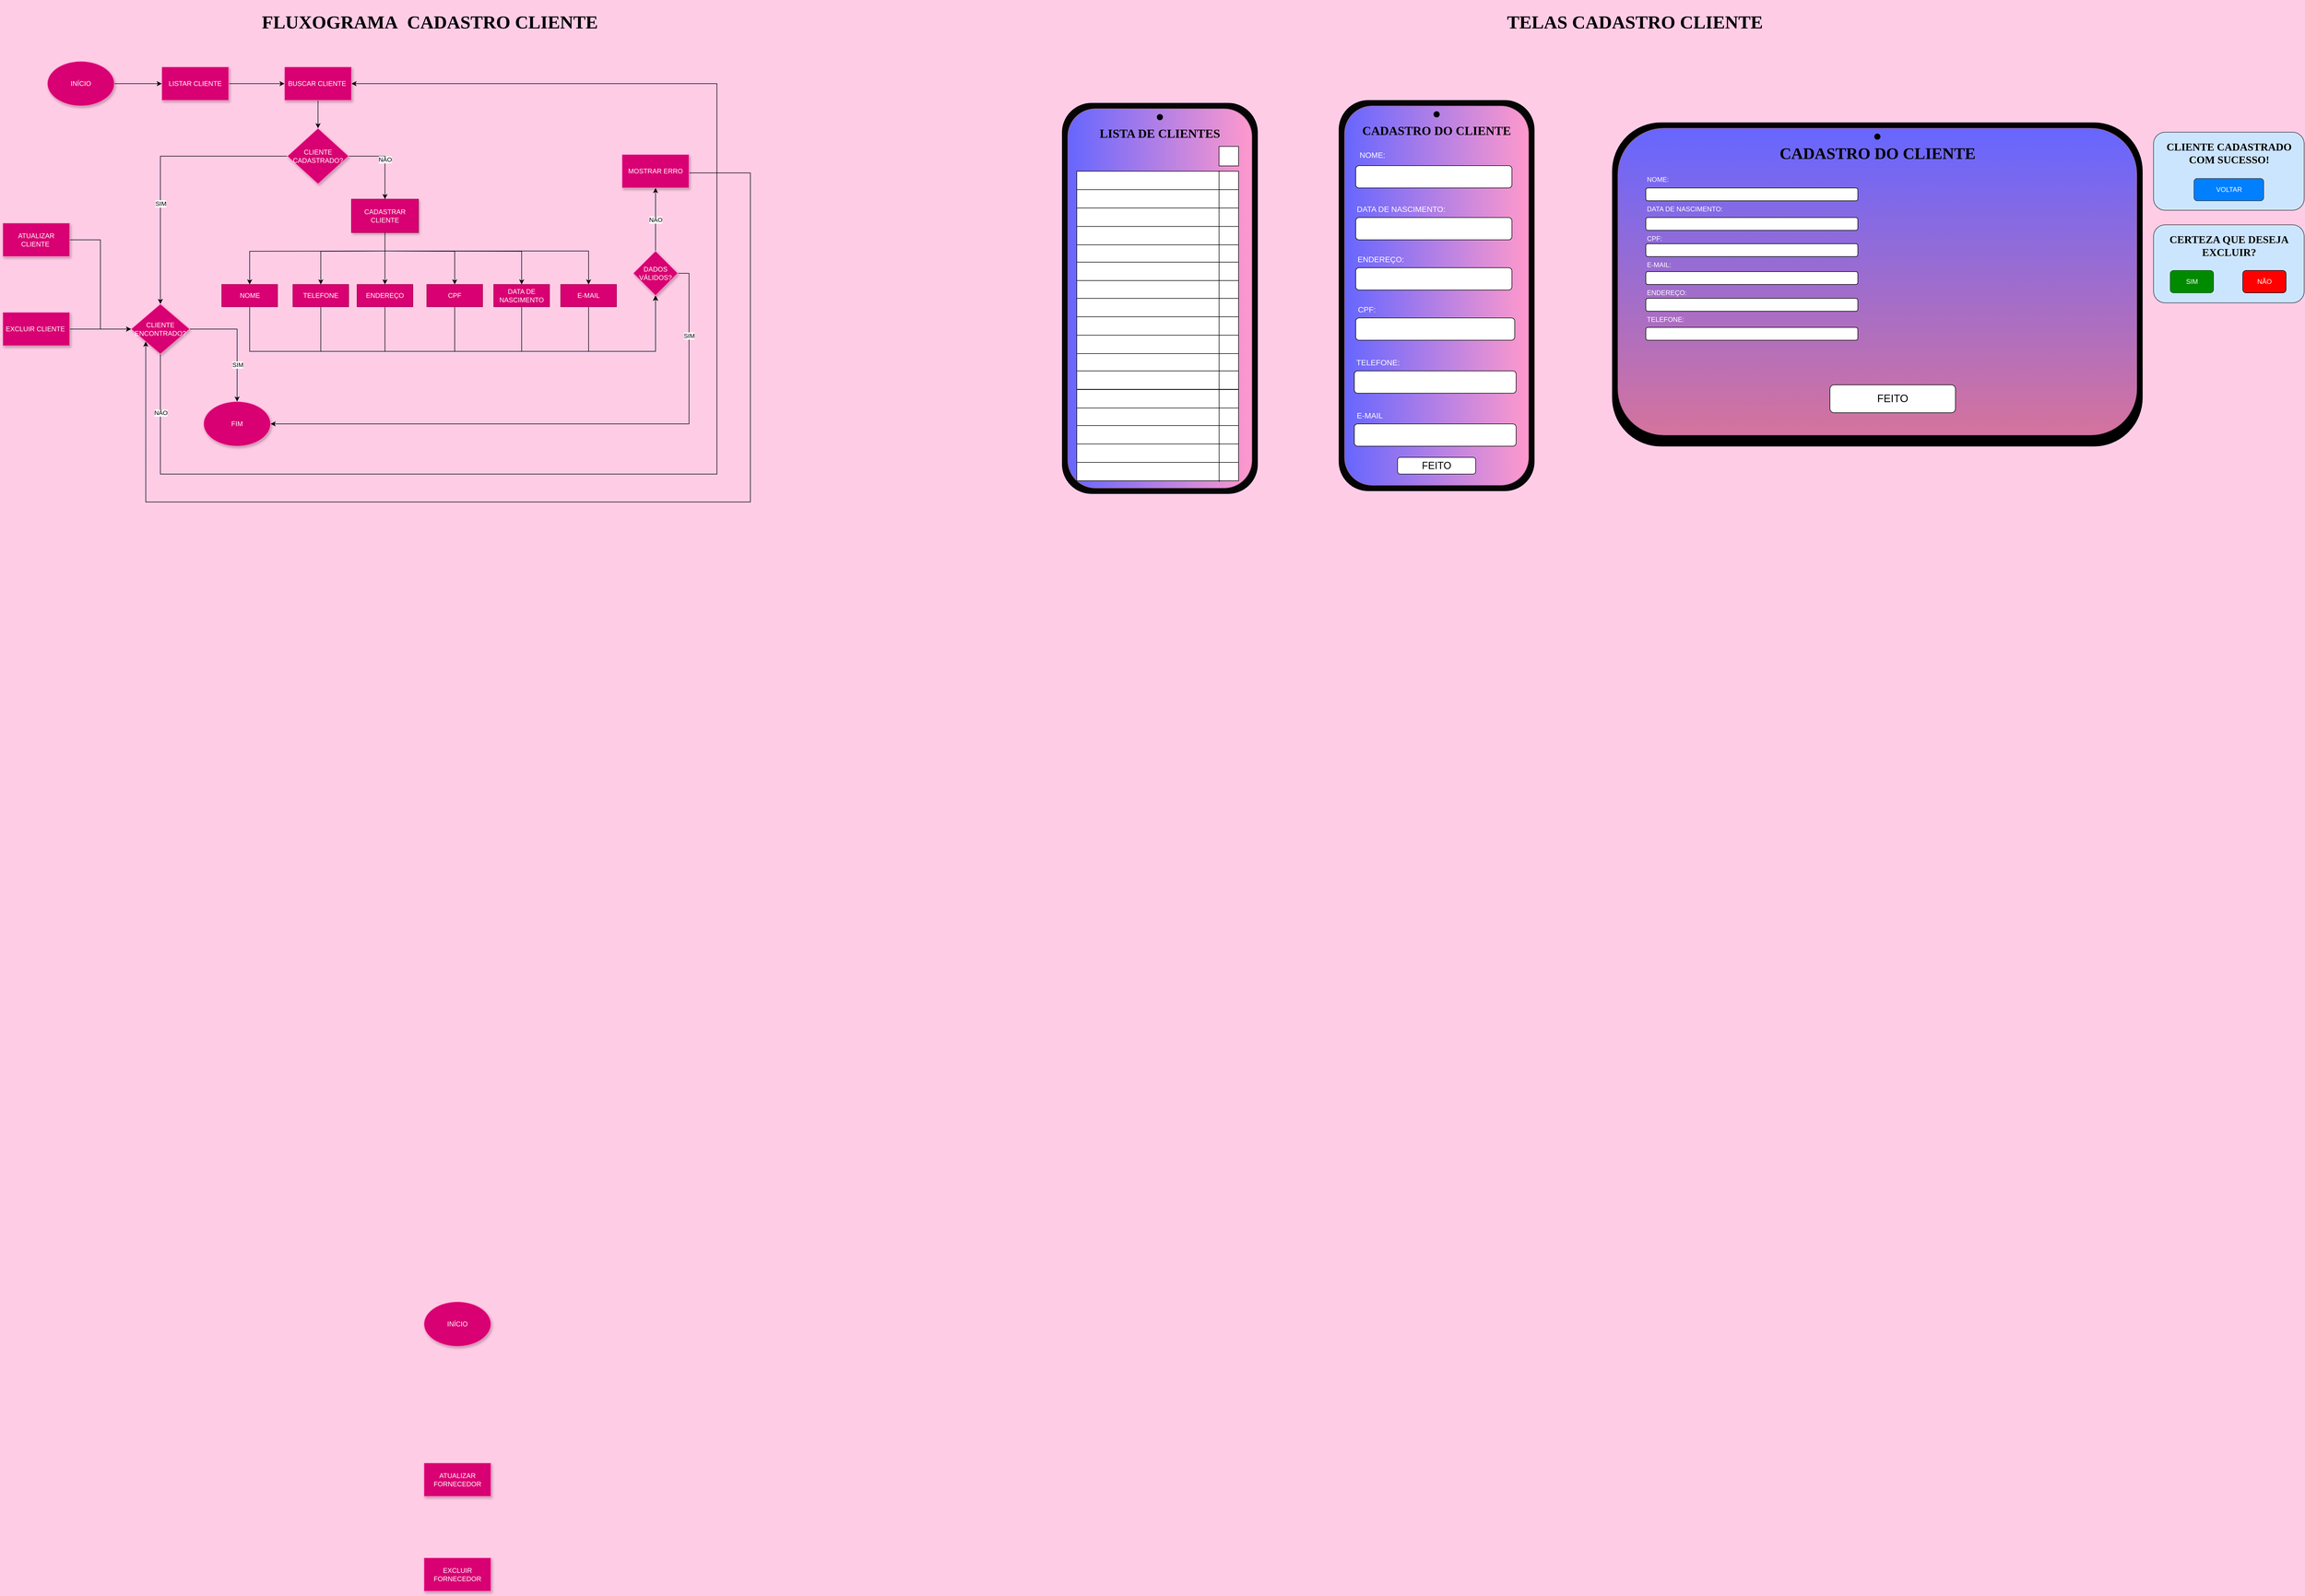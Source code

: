 <mxfile version="24.4.13" type="device" pages="4">
  <diagram name="Página-1" id="dKwEbfN77uNNyOMGRZaD">
    <mxGraphModel dx="2454" dy="418" grid="1" gridSize="10" guides="1" tooltips="1" connect="1" arrows="1" fold="1" page="1" pageScale="1" pageWidth="827" pageHeight="1169" background="#FFCCE6" math="0" shadow="0">
      <root>
        <mxCell id="0" />
        <mxCell id="1" parent="0" />
        <mxCell id="wcODjkgg840wI776Qi8B-85" value="" style="edgeStyle=orthogonalEdgeStyle;rounded=0;orthogonalLoop=1;jettySize=auto;html=1;" parent="1" source="VYiEM14LJb83dmkJ5VDQ-42" target="VYiEM14LJb83dmkJ5VDQ-43" edge="1">
          <mxGeometry relative="1" as="geometry" />
        </mxCell>
        <mxCell id="VYiEM14LJb83dmkJ5VDQ-42" value="INÍCIO" style="ellipse;whiteSpace=wrap;html=1;fillColor=#d80073;strokeColor=#FF99CC;fontColor=#ffffff;shadow=1;" parent="1" vertex="1">
          <mxGeometry x="-815" y="160" width="120" height="80" as="geometry" />
        </mxCell>
        <mxCell id="wcODjkgg840wI776Qi8B-86" value="" style="edgeStyle=orthogonalEdgeStyle;rounded=0;orthogonalLoop=1;jettySize=auto;html=1;" parent="1" source="VYiEM14LJb83dmkJ5VDQ-43" target="VYiEM14LJb83dmkJ5VDQ-45" edge="1">
          <mxGeometry relative="1" as="geometry" />
        </mxCell>
        <mxCell id="VYiEM14LJb83dmkJ5VDQ-43" value="LISTAR CLIENTE" style="rounded=0;whiteSpace=wrap;html=1;fillColor=#d80073;strokeColor=#FF99CC;fontColor=#ffffff;shadow=1;" parent="1" vertex="1">
          <mxGeometry x="-610" y="170" width="120" height="60" as="geometry" />
        </mxCell>
        <mxCell id="wcODjkgg840wI776Qi8B-87" style="edgeStyle=orthogonalEdgeStyle;rounded=0;orthogonalLoop=1;jettySize=auto;html=1;exitX=0.5;exitY=1;exitDx=0;exitDy=0;" parent="1" source="VYiEM14LJb83dmkJ5VDQ-45" target="VYiEM14LJb83dmkJ5VDQ-47" edge="1">
          <mxGeometry relative="1" as="geometry" />
        </mxCell>
        <mxCell id="VYiEM14LJb83dmkJ5VDQ-45" value="BUSCAR CLIENTE&amp;nbsp;" style="rounded=0;whiteSpace=wrap;html=1;fillColor=#d80073;strokeColor=#FF99CC;fontColor=#ffffff;shadow=1;" parent="1" vertex="1">
          <mxGeometry x="-390" y="170" width="120" height="60" as="geometry" />
        </mxCell>
        <mxCell id="wcODjkgg840wI776Qi8B-88" value="SIM" style="edgeStyle=orthogonalEdgeStyle;rounded=0;orthogonalLoop=1;jettySize=auto;html=1;entryX=0.5;entryY=0;entryDx=0;entryDy=0;" parent="1" source="VYiEM14LJb83dmkJ5VDQ-47" target="VYiEM14LJb83dmkJ5VDQ-70" edge="1">
          <mxGeometry x="0.267" relative="1" as="geometry">
            <mxPoint as="offset" />
          </mxGeometry>
        </mxCell>
        <mxCell id="wcODjkgg840wI776Qi8B-89" value="NÃO" style="edgeStyle=orthogonalEdgeStyle;rounded=0;orthogonalLoop=1;jettySize=auto;html=1;entryX=0.5;entryY=0;entryDx=0;entryDy=0;" parent="1" source="VYiEM14LJb83dmkJ5VDQ-47" target="VYiEM14LJb83dmkJ5VDQ-49" edge="1">
          <mxGeometry relative="1" as="geometry" />
        </mxCell>
        <mxCell id="VYiEM14LJb83dmkJ5VDQ-47" value="CLIENTE CADASTRADO?" style="rhombus;whiteSpace=wrap;html=1;rounded=0;fillColor=#d80073;strokeColor=#FF99CC;fontColor=#ffffff;shadow=1;" parent="1" vertex="1">
          <mxGeometry x="-385" y="280" width="110" height="100" as="geometry" />
        </mxCell>
        <mxCell id="wcODjkgg840wI776Qi8B-75" style="edgeStyle=orthogonalEdgeStyle;rounded=0;orthogonalLoop=1;jettySize=auto;html=1;entryX=0.5;entryY=0;entryDx=0;entryDy=0;" parent="1" source="VYiEM14LJb83dmkJ5VDQ-49" target="wcODjkgg840wI776Qi8B-72" edge="1">
          <mxGeometry relative="1" as="geometry" />
        </mxCell>
        <mxCell id="wcODjkgg840wI776Qi8B-76" style="edgeStyle=orthogonalEdgeStyle;rounded=0;orthogonalLoop=1;jettySize=auto;html=1;entryX=0.5;entryY=0;entryDx=0;entryDy=0;" parent="1" target="wcODjkgg840wI776Qi8B-70" edge="1">
          <mxGeometry relative="1" as="geometry">
            <mxPoint x="-435" y="550" as="targetPoint" />
            <mxPoint x="-210" y="500" as="sourcePoint" />
          </mxGeometry>
        </mxCell>
        <mxCell id="wcODjkgg840wI776Qi8B-77" style="edgeStyle=orthogonalEdgeStyle;rounded=0;orthogonalLoop=1;jettySize=auto;html=1;entryX=0.5;entryY=0;entryDx=0;entryDy=0;" parent="1" target="wcODjkgg840wI776Qi8B-71" edge="1">
          <mxGeometry relative="1" as="geometry">
            <mxPoint x="-210" y="500" as="sourcePoint" />
          </mxGeometry>
        </mxCell>
        <mxCell id="wcODjkgg840wI776Qi8B-78" style="edgeStyle=orthogonalEdgeStyle;rounded=0;orthogonalLoop=1;jettySize=auto;html=1;entryX=0.5;entryY=0;entryDx=0;entryDy=0;" parent="1" target="wcODjkgg840wI776Qi8B-74" edge="1">
          <mxGeometry relative="1" as="geometry">
            <mxPoint x="-210" y="500" as="sourcePoint" />
          </mxGeometry>
        </mxCell>
        <mxCell id="wcODjkgg840wI776Qi8B-79" style="edgeStyle=orthogonalEdgeStyle;rounded=0;orthogonalLoop=1;jettySize=auto;html=1;" parent="1" target="wcODjkgg840wI776Qi8B-73" edge="1">
          <mxGeometry relative="1" as="geometry">
            <mxPoint x="-205" y="500" as="sourcePoint" />
          </mxGeometry>
        </mxCell>
        <mxCell id="wcODjkgg840wI776Qi8B-142" style="edgeStyle=orthogonalEdgeStyle;rounded=0;orthogonalLoop=1;jettySize=auto;html=1;entryX=0.5;entryY=0;entryDx=0;entryDy=0;" parent="1" source="VYiEM14LJb83dmkJ5VDQ-49" target="wcODjkgg840wI776Qi8B-141" edge="1">
          <mxGeometry relative="1" as="geometry">
            <Array as="points">
              <mxPoint x="-210" y="500" />
              <mxPoint x="155" y="500" />
            </Array>
          </mxGeometry>
        </mxCell>
        <mxCell id="VYiEM14LJb83dmkJ5VDQ-49" value="CADASTRAR CLIENTE" style="whiteSpace=wrap;html=1;rounded=0;fillColor=#d80073;strokeColor=#A50040;fontColor=#ffffff;shadow=1;" parent="1" vertex="1">
          <mxGeometry x="-270" y="407" width="120" height="60" as="geometry" />
        </mxCell>
        <mxCell id="wcODjkgg840wI776Qi8B-92" value="SIM" style="edgeStyle=orthogonalEdgeStyle;rounded=0;orthogonalLoop=1;jettySize=auto;html=1;entryX=1;entryY=0.5;entryDx=0;entryDy=0;exitX=1;exitY=0.5;exitDx=0;exitDy=0;" parent="1" source="VYiEM14LJb83dmkJ5VDQ-54" target="VYiEM14LJb83dmkJ5VDQ-67" edge="1">
          <mxGeometry x="-0.747" relative="1" as="geometry">
            <mxPoint as="offset" />
          </mxGeometry>
        </mxCell>
        <mxCell id="wcODjkgg840wI776Qi8B-100" value="NÃO" style="edgeStyle=orthogonalEdgeStyle;rounded=0;orthogonalLoop=1;jettySize=auto;html=1;" parent="1" source="VYiEM14LJb83dmkJ5VDQ-54" target="VYiEM14LJb83dmkJ5VDQ-59" edge="1">
          <mxGeometry relative="1" as="geometry" />
        </mxCell>
        <mxCell id="VYiEM14LJb83dmkJ5VDQ-54" value="DADOS VÁLIDOS?" style="rhombus;whiteSpace=wrap;html=1;rounded=0;fillColor=#d80073;strokeColor=#FF99CC;fontColor=#ffffff;shadow=1;" parent="1" vertex="1">
          <mxGeometry x="235" y="500" width="80" height="80" as="geometry" />
        </mxCell>
        <mxCell id="wcODjkgg840wI776Qi8B-102" style="edgeStyle=orthogonalEdgeStyle;rounded=0;orthogonalLoop=1;jettySize=auto;html=1;entryX=0;entryY=1;entryDx=0;entryDy=0;" parent="1" source="VYiEM14LJb83dmkJ5VDQ-59" target="VYiEM14LJb83dmkJ5VDQ-70" edge="1">
          <mxGeometry relative="1" as="geometry">
            <mxPoint x="275" y="380" as="sourcePoint" />
            <mxPoint x="-636.965" y="699.97" as="targetPoint" />
            <Array as="points">
              <mxPoint x="445" y="360" />
              <mxPoint x="445" y="950" />
              <mxPoint x="-639" y="950" />
            </Array>
          </mxGeometry>
        </mxCell>
        <mxCell id="VYiEM14LJb83dmkJ5VDQ-59" value="MOSTRAR ERRO" style="whiteSpace=wrap;html=1;rounded=0;fillColor=#d80073;strokeColor=#FF99CC;fontColor=#ffffff;glass=0;shadow=1;" parent="1" vertex="1">
          <mxGeometry x="215" y="327" width="120" height="60" as="geometry" />
        </mxCell>
        <mxCell id="wcODjkgg840wI776Qi8B-95" style="edgeStyle=orthogonalEdgeStyle;rounded=0;orthogonalLoop=1;jettySize=auto;html=1;entryX=0;entryY=0.5;entryDx=0;entryDy=0;" parent="1" source="VYiEM14LJb83dmkJ5VDQ-62" target="VYiEM14LJb83dmkJ5VDQ-70" edge="1">
          <mxGeometry relative="1" as="geometry" />
        </mxCell>
        <mxCell id="VYiEM14LJb83dmkJ5VDQ-62" value="ATUALIZAR CLIENTE&amp;nbsp;" style="whiteSpace=wrap;html=1;rounded=0;fillColor=#d80073;fontColor=#ffffff;strokeColor=#FF99CC;shadow=1;" parent="1" vertex="1">
          <mxGeometry x="-895" y="450" width="120" height="60" as="geometry" />
        </mxCell>
        <mxCell id="wcODjkgg840wI776Qi8B-94" value="" style="edgeStyle=orthogonalEdgeStyle;rounded=0;orthogonalLoop=1;jettySize=auto;html=1;" parent="1" source="VYiEM14LJb83dmkJ5VDQ-65" target="VYiEM14LJb83dmkJ5VDQ-70" edge="1">
          <mxGeometry relative="1" as="geometry" />
        </mxCell>
        <mxCell id="VYiEM14LJb83dmkJ5VDQ-65" value="EXCLUIR CLIENTE&amp;nbsp;" style="rounded=0;whiteSpace=wrap;html=1;fillColor=#d80073;fontColor=#ffffff;strokeColor=#FF99CC;glass=0;shadow=1;" parent="1" vertex="1">
          <mxGeometry x="-895" y="610" width="120" height="60" as="geometry" />
        </mxCell>
        <mxCell id="VYiEM14LJb83dmkJ5VDQ-67" value="FIM" style="ellipse;whiteSpace=wrap;html=1;fillColor=#d80073;fontColor=#ffffff;strokeColor=#FF99CC;shadow=1;" parent="1" vertex="1">
          <mxGeometry x="-535" y="770" width="120" height="80" as="geometry" />
        </mxCell>
        <mxCell id="wcODjkgg840wI776Qi8B-96" value="" style="edgeStyle=orthogonalEdgeStyle;rounded=0;orthogonalLoop=1;jettySize=auto;html=1;" parent="1" source="VYiEM14LJb83dmkJ5VDQ-70" target="VYiEM14LJb83dmkJ5VDQ-67" edge="1">
          <mxGeometry relative="1" as="geometry" />
        </mxCell>
        <mxCell id="wcODjkgg840wI776Qi8B-104" value="SIM" style="edgeLabel;html=1;align=center;verticalAlign=middle;resizable=0;points=[];" parent="wcODjkgg840wI776Qi8B-96" vertex="1" connectable="0">
          <mxGeometry x="0.386" y="1" relative="1" as="geometry">
            <mxPoint as="offset" />
          </mxGeometry>
        </mxCell>
        <mxCell id="wcODjkgg840wI776Qi8B-97" style="edgeStyle=orthogonalEdgeStyle;rounded=0;orthogonalLoop=1;jettySize=auto;html=1;entryX=1;entryY=0.5;entryDx=0;entryDy=0;exitX=0.5;exitY=1;exitDx=0;exitDy=0;" parent="1" source="VYiEM14LJb83dmkJ5VDQ-70" target="VYiEM14LJb83dmkJ5VDQ-45" edge="1">
          <mxGeometry relative="1" as="geometry">
            <mxPoint x="-612" y="700" as="sourcePoint" />
            <Array as="points">
              <mxPoint x="-612" y="900" />
              <mxPoint x="385" y="900" />
              <mxPoint x="385" y="200" />
            </Array>
          </mxGeometry>
        </mxCell>
        <mxCell id="wcODjkgg840wI776Qi8B-103" value="NÃO" style="edgeLabel;html=1;align=center;verticalAlign=middle;resizable=0;points=[];" parent="wcODjkgg840wI776Qi8B-97" vertex="1" connectable="0">
          <mxGeometry x="-0.937" relative="1" as="geometry">
            <mxPoint y="24" as="offset" />
          </mxGeometry>
        </mxCell>
        <mxCell id="VYiEM14LJb83dmkJ5VDQ-70" value="CLIENTE ENCONTRADO?" style="rhombus;whiteSpace=wrap;html=1;fillColor=#d80073;strokeColor=#FF99CC;fontColor=#ffffff;shadow=1;" parent="1" vertex="1">
          <mxGeometry x="-665" y="595" width="105" height="90" as="geometry" />
        </mxCell>
        <mxCell id="cEaKdVTYvAvty1d2w6ZT-2" value="&lt;h2&gt;&lt;font style=&quot;font-size: 33px;&quot; face=&quot;Garamond&quot;&gt;FLUXOGRAMA&amp;nbsp; CADASTRO CLIENTE&lt;/font&gt;&lt;/h2&gt;" style="text;html=1;align=center;verticalAlign=middle;resizable=0;points=[];autosize=1;strokeColor=none;fillColor=none;" parent="1" vertex="1">
          <mxGeometry x="-435" y="50" width="610" height="80" as="geometry" />
        </mxCell>
        <mxCell id="Bjhl5JZfNS0OBteokcuS-39" style="edgeStyle=orthogonalEdgeStyle;rounded=0;orthogonalLoop=1;jettySize=auto;html=1;entryX=0;entryY=1;entryDx=0;entryDy=0;" parent="1" target="cEaKdVTYvAvty1d2w6ZT-23" edge="1">
          <mxGeometry relative="1" as="geometry">
            <Array as="points">
              <mxPoint x="1140" y="1463" />
              <mxPoint x="1140" y="2060" />
              <mxPoint x="112" y="2060" />
            </Array>
            <mxPoint x="990" y="1463.077" as="sourcePoint" />
          </mxGeometry>
        </mxCell>
        <mxCell id="Bjhl5JZfNS0OBteokcuS-37" style="edgeStyle=orthogonalEdgeStyle;rounded=0;orthogonalLoop=1;jettySize=auto;html=1;entryX=1;entryY=0.5;entryDx=0;entryDy=0;" parent="1" source="cEaKdVTYvAvty1d2w6ZT-23" edge="1">
          <mxGeometry relative="1" as="geometry">
            <Array as="points">
              <mxPoint x="140" y="2000" />
              <mxPoint x="1100" y="2000" />
              <mxPoint x="1100" y="1313" />
            </Array>
            <mxPoint x="455" y="1313" as="targetPoint" />
          </mxGeometry>
        </mxCell>
        <mxCell id="wcODjkgg840wI776Qi8B-80" style="edgeStyle=orthogonalEdgeStyle;rounded=0;orthogonalLoop=1;jettySize=auto;html=1;entryX=0.5;entryY=1;entryDx=0;entryDy=0;" parent="1" source="wcODjkgg840wI776Qi8B-70" target="VYiEM14LJb83dmkJ5VDQ-54" edge="1">
          <mxGeometry relative="1" as="geometry">
            <Array as="points">
              <mxPoint x="-452" y="680" />
              <mxPoint x="275" y="680" />
            </Array>
          </mxGeometry>
        </mxCell>
        <mxCell id="wcODjkgg840wI776Qi8B-70" value="NOME" style="rounded=0;whiteSpace=wrap;html=1;fillColor=#d80073;fontColor=#ffffff;strokeColor=#A50040;" parent="1" vertex="1">
          <mxGeometry x="-502.5" y="560" width="100" height="40" as="geometry" />
        </mxCell>
        <mxCell id="wcODjkgg840wI776Qi8B-81" style="edgeStyle=orthogonalEdgeStyle;rounded=0;orthogonalLoop=1;jettySize=auto;html=1;entryX=0.5;entryY=1;entryDx=0;entryDy=0;" parent="1" source="wcODjkgg840wI776Qi8B-71" target="VYiEM14LJb83dmkJ5VDQ-54" edge="1">
          <mxGeometry relative="1" as="geometry">
            <Array as="points">
              <mxPoint x="-325" y="680" />
              <mxPoint x="275" y="680" />
            </Array>
          </mxGeometry>
        </mxCell>
        <mxCell id="wcODjkgg840wI776Qi8B-71" value="TELEFONE" style="rounded=0;whiteSpace=wrap;html=1;fillColor=#d80073;fontColor=#ffffff;strokeColor=#A50040;" parent="1" vertex="1">
          <mxGeometry x="-375" y="560" width="100" height="40" as="geometry" />
        </mxCell>
        <mxCell id="wcODjkgg840wI776Qi8B-82" style="edgeStyle=orthogonalEdgeStyle;rounded=0;orthogonalLoop=1;jettySize=auto;html=1;entryX=0.5;entryY=1;entryDx=0;entryDy=0;" parent="1" source="wcODjkgg840wI776Qi8B-72" target="VYiEM14LJb83dmkJ5VDQ-54" edge="1">
          <mxGeometry relative="1" as="geometry">
            <Array as="points">
              <mxPoint x="-210" y="680" />
              <mxPoint x="275" y="680" />
            </Array>
          </mxGeometry>
        </mxCell>
        <mxCell id="wcODjkgg840wI776Qi8B-72" value="ENDEREÇO" style="rounded=0;whiteSpace=wrap;html=1;fillColor=#d80073;fontColor=#ffffff;strokeColor=#A50040;" parent="1" vertex="1">
          <mxGeometry x="-260" y="560" width="100" height="40" as="geometry" />
        </mxCell>
        <mxCell id="wcODjkgg840wI776Qi8B-83" style="edgeStyle=orthogonalEdgeStyle;rounded=0;orthogonalLoop=1;jettySize=auto;html=1;entryX=0.5;entryY=1;entryDx=0;entryDy=0;" parent="1" source="wcODjkgg840wI776Qi8B-73" target="VYiEM14LJb83dmkJ5VDQ-54" edge="1">
          <mxGeometry relative="1" as="geometry">
            <Array as="points">
              <mxPoint x="-85" y="680" />
              <mxPoint x="275" y="680" />
            </Array>
          </mxGeometry>
        </mxCell>
        <mxCell id="wcODjkgg840wI776Qi8B-73" value="CPF" style="rounded=0;whiteSpace=wrap;html=1;fillColor=#d80073;fontColor=#ffffff;strokeColor=#A50040;" parent="1" vertex="1">
          <mxGeometry x="-135" y="560" width="100" height="40" as="geometry" />
        </mxCell>
        <mxCell id="wcODjkgg840wI776Qi8B-84" style="edgeStyle=orthogonalEdgeStyle;rounded=0;orthogonalLoop=1;jettySize=auto;html=1;entryX=0.5;entryY=1;entryDx=0;entryDy=0;" parent="1" source="wcODjkgg840wI776Qi8B-74" target="VYiEM14LJb83dmkJ5VDQ-54" edge="1">
          <mxGeometry relative="1" as="geometry">
            <mxPoint x="275" y="660" as="targetPoint" />
            <Array as="points">
              <mxPoint x="35" y="680" />
              <mxPoint x="275" y="680" />
            </Array>
          </mxGeometry>
        </mxCell>
        <mxCell id="wcODjkgg840wI776Qi8B-74" value="DATA DE NASCIMENTO" style="rounded=0;whiteSpace=wrap;html=1;fillColor=#d80073;fontColor=#ffffff;strokeColor=#A50040;" parent="1" vertex="1">
          <mxGeometry x="-15" y="560" width="100" height="40" as="geometry" />
        </mxCell>
        <mxCell id="wcODjkgg840wI776Qi8B-105" value="" style="rounded=1;whiteSpace=wrap;html=1;direction=south;fillColor=#050505;" parent="1" vertex="1">
          <mxGeometry x="1500" y="230" width="350" height="700" as="geometry" />
        </mxCell>
        <mxCell id="wcODjkgg840wI776Qi8B-106" value="" style="rounded=1;whiteSpace=wrap;html=1;" parent="1" vertex="1">
          <mxGeometry x="1540" y="370" width="280" height="33" as="geometry" />
        </mxCell>
        <mxCell id="wcODjkgg840wI776Qi8B-107" value="&lt;h6&gt;&lt;br&gt;&lt;/h6&gt;" style="rounded=1;whiteSpace=wrap;html=1;direction=south;fillColor=#FF99CC;gradientColor=#6666FF;strokeColor=#996185;" parent="1" vertex="1">
          <mxGeometry x="1510" y="240" width="330" height="680" as="geometry" />
        </mxCell>
        <mxCell id="wcODjkgg840wI776Qi8B-109" value="" style="rounded=1;whiteSpace=wrap;html=1;" parent="1" vertex="1">
          <mxGeometry x="1530" y="347" width="280" height="40" as="geometry" />
        </mxCell>
        <mxCell id="wcODjkgg840wI776Qi8B-110" value="&lt;font color=&quot;#ffffff&quot; style=&quot;font-size: 14px;&quot;&gt;NOME:&lt;/font&gt;" style="text;html=1;align=center;verticalAlign=middle;whiteSpace=wrap;rounded=0;" parent="1" vertex="1">
          <mxGeometry x="1530" y="310" width="60" height="35" as="geometry" />
        </mxCell>
        <mxCell id="wcODjkgg840wI776Qi8B-111" value="&lt;h2&gt;&lt;font style=&quot;font-size: 22px;&quot; face=&quot;Times New Roman&quot;&gt;CADASTRO DO CLIENTE&lt;/font&gt;&lt;/h2&gt;" style="text;html=1;align=center;verticalAlign=middle;whiteSpace=wrap;rounded=0;" parent="1" vertex="1">
          <mxGeometry x="1530" y="260" width="290" height="50" as="geometry" />
        </mxCell>
        <mxCell id="wcODjkgg840wI776Qi8B-112" value="" style="rounded=1;whiteSpace=wrap;html=1;direction=west;align=left;" parent="1" vertex="1">
          <mxGeometry x="1530" y="440" width="280" height="40" as="geometry" />
        </mxCell>
        <mxCell id="wcODjkgg840wI776Qi8B-113" value="&lt;font color=&quot;#ffffff&quot; style=&quot;font-size: 14px;&quot;&gt;TELEFONE:&lt;/font&gt;" style="text;html=1;align=center;verticalAlign=middle;whiteSpace=wrap;rounded=0;" parent="1" vertex="1">
          <mxGeometry x="1530" y="685" width="80" height="30" as="geometry" />
        </mxCell>
        <mxCell id="wcODjkgg840wI776Qi8B-114" value="" style="rounded=1;whiteSpace=wrap;html=1;" parent="1" vertex="1">
          <mxGeometry x="1530" y="530" width="280" height="40" as="geometry" />
        </mxCell>
        <mxCell id="wcODjkgg840wI776Qi8B-115" value="&lt;font color=&quot;#ffffff&quot; style=&quot;font-size: 14px;&quot;&gt;ENDEREÇO:&lt;/font&gt;" style="text;html=1;align=center;verticalAlign=middle;whiteSpace=wrap;rounded=0;" parent="1" vertex="1">
          <mxGeometry x="1530" y="500" width="90" height="30" as="geometry" />
        </mxCell>
        <mxCell id="wcODjkgg840wI776Qi8B-117" value="" style="rounded=1;whiteSpace=wrap;html=1;" parent="1" vertex="1">
          <mxGeometry x="1530" y="620" width="285" height="40" as="geometry" />
        </mxCell>
        <mxCell id="wcODjkgg840wI776Qi8B-118" value="&lt;font color=&quot;#ffffff&quot; style=&quot;font-size: 14px;&quot;&gt;CPF:&lt;/font&gt;" style="text;html=1;align=center;verticalAlign=middle;whiteSpace=wrap;rounded=0;" parent="1" vertex="1">
          <mxGeometry x="1530" y="590" width="40" height="30" as="geometry" />
        </mxCell>
        <mxCell id="wcODjkgg840wI776Qi8B-119" value="" style="rounded=1;whiteSpace=wrap;html=1;" parent="1" vertex="1">
          <mxGeometry x="1527.5" y="715" width="290" height="40" as="geometry" />
        </mxCell>
        <mxCell id="wcODjkgg840wI776Qi8B-121" value="&lt;font color=&quot;#ffffff&quot; style=&quot;font-size: 14px;&quot;&gt;DATA DE NASCIMENTO:&lt;/font&gt;" style="text;html=1;align=left;verticalAlign=middle;whiteSpace=wrap;rounded=0;" parent="1" vertex="1">
          <mxGeometry x="1530" y="410" width="200" height="30" as="geometry" />
        </mxCell>
        <mxCell id="wcODjkgg840wI776Qi8B-122" value="" style="ellipse;whiteSpace=wrap;html=1;aspect=fixed;fillColor=#000000;" parent="1" vertex="1">
          <mxGeometry x="1670" y="250" width="10" height="10" as="geometry" />
        </mxCell>
        <mxCell id="wcODjkgg840wI776Qi8B-123" value="&lt;span style=&quot;font-size: 18px;&quot;&gt;FEITO&lt;/span&gt;" style="rounded=1;whiteSpace=wrap;html=1;fillColor=#FFFFFF;" parent="1" vertex="1">
          <mxGeometry x="1605" y="870" width="140" height="30" as="geometry" />
        </mxCell>
        <mxCell id="wcODjkgg840wI776Qi8B-124" value="&lt;h2&gt;&lt;font style=&quot;font-size: 33px;&quot; face=&quot;Garamond&quot;&gt;TELAS CADASTRO CLIENTE&lt;/font&gt;&lt;/h2&gt;" style="text;html=1;align=center;verticalAlign=middle;resizable=0;points=[];autosize=1;strokeColor=none;fillColor=none;" parent="1" vertex="1">
          <mxGeometry x="1790" y="50" width="480" height="80" as="geometry" />
        </mxCell>
        <mxCell id="wcODjkgg840wI776Qi8B-125" value="" style="rounded=1;whiteSpace=wrap;html=1;fillColor=#000000;" parent="1" vertex="1">
          <mxGeometry x="1990" y="270" width="950" height="580" as="geometry" />
        </mxCell>
        <mxCell id="wcODjkgg840wI776Qi8B-126" value="" style="rounded=1;whiteSpace=wrap;html=1;fillColor=#6666FF;gradientColor=#d5739d;strokeColor=#996185;" parent="1" vertex="1">
          <mxGeometry x="2000" y="280" width="930" height="550" as="geometry" />
        </mxCell>
        <mxCell id="wcODjkgg840wI776Qi8B-127" value="&lt;h1&gt;&lt;font style=&quot;font-size: 29px;&quot; face=&quot;Times New Roman&quot;&gt;CADASTRO DO CLIENTE&lt;/font&gt;&lt;/h1&gt;" style="text;html=1;align=center;verticalAlign=middle;whiteSpace=wrap;rounded=0;" parent="1" vertex="1">
          <mxGeometry x="2242.5" y="310" width="445" height="30" as="geometry" />
        </mxCell>
        <mxCell id="wcODjkgg840wI776Qi8B-128" value="&lt;font color=&quot;#ffffff&quot; style=&quot;font-size: 12px;&quot;&gt;NOME:&lt;/font&gt;" style="text;html=1;align=left;verticalAlign=middle;whiteSpace=wrap;rounded=0;" parent="1" vertex="1">
          <mxGeometry x="2050" y="357" width="60" height="30" as="geometry" />
        </mxCell>
        <mxCell id="wcODjkgg840wI776Qi8B-129" value="" style="rounded=1;whiteSpace=wrap;html=1;" parent="1" vertex="1">
          <mxGeometry x="2050" y="387" width="380" height="23" as="geometry" />
        </mxCell>
        <mxCell id="wcODjkgg840wI776Qi8B-132" value="&lt;font color=&quot;#ffffff&quot; style=&quot;font-size: 12px;&quot;&gt;DATA DE NASCIMENTO:&lt;/font&gt;" style="text;html=1;align=left;verticalAlign=middle;whiteSpace=wrap;rounded=0;" parent="1" vertex="1">
          <mxGeometry x="2050" y="410" width="190" height="30" as="geometry" />
        </mxCell>
        <mxCell id="wcODjkgg840wI776Qi8B-133" value="&lt;font color=&quot;#ffffff&quot; style=&quot;font-size: 12px;&quot;&gt;ENDEREÇO:&lt;/font&gt;" style="text;html=1;align=left;verticalAlign=middle;whiteSpace=wrap;rounded=0;" parent="1" vertex="1">
          <mxGeometry x="2050" y="560" width="90" height="30" as="geometry" />
        </mxCell>
        <mxCell id="wcODjkgg840wI776Qi8B-135" value="&lt;font color=&quot;#ffffff&quot; style=&quot;font-size: 12px;&quot;&gt;CPF:&lt;/font&gt;" style="text;html=1;align=left;verticalAlign=middle;whiteSpace=wrap;rounded=0;" parent="1" vertex="1">
          <mxGeometry x="2050" y="463" width="40" height="30" as="geometry" />
        </mxCell>
        <mxCell id="wcODjkgg840wI776Qi8B-137" value="&lt;font color=&quot;#ffffff&quot; style=&quot;font-size: 12px;&quot;&gt;TELEFONE:&lt;/font&gt;" style="text;html=1;align=left;verticalAlign=middle;whiteSpace=wrap;rounded=0;" parent="1" vertex="1">
          <mxGeometry x="2050" y="608" width="80" height="30" as="geometry" />
        </mxCell>
        <mxCell id="wcODjkgg840wI776Qi8B-143" style="edgeStyle=orthogonalEdgeStyle;rounded=0;orthogonalLoop=1;jettySize=auto;html=1;entryX=0.5;entryY=1;entryDx=0;entryDy=0;exitX=0.5;exitY=1;exitDx=0;exitDy=0;" parent="1" source="wcODjkgg840wI776Qi8B-141" target="VYiEM14LJb83dmkJ5VDQ-54" edge="1">
          <mxGeometry relative="1" as="geometry">
            <Array as="points">
              <mxPoint x="155" y="680" />
              <mxPoint x="275" y="680" />
            </Array>
          </mxGeometry>
        </mxCell>
        <mxCell id="wcODjkgg840wI776Qi8B-141" value="E-MAIL" style="rounded=0;whiteSpace=wrap;html=1;fillColor=#d80073;fontColor=#ffffff;strokeColor=#A50040;" parent="1" vertex="1">
          <mxGeometry x="105" y="560" width="100" height="40" as="geometry" />
        </mxCell>
        <mxCell id="wcODjkgg840wI776Qi8B-144" value="&lt;font color=&quot;#ffffff&quot;&gt;&lt;span style=&quot;font-size: 14px;&quot;&gt;E-MAIL&lt;/span&gt;&lt;/font&gt;" style="text;html=1;align=left;verticalAlign=middle;whiteSpace=wrap;rounded=0;" parent="1" vertex="1">
          <mxGeometry x="1530" y="780" width="80" height="30" as="geometry" />
        </mxCell>
        <mxCell id="wcODjkgg840wI776Qi8B-145" value="" style="rounded=1;whiteSpace=wrap;html=1;" parent="1" vertex="1">
          <mxGeometry x="1527.5" y="810" width="290" height="40" as="geometry" />
        </mxCell>
        <mxCell id="wcODjkgg840wI776Qi8B-146" value="&lt;font style=&quot;font-size: 12px;&quot; color=&quot;#ffffff&quot;&gt;E-MAIL:&lt;/font&gt;" style="text;html=1;align=left;verticalAlign=middle;whiteSpace=wrap;rounded=0;" parent="1" vertex="1">
          <mxGeometry x="2050" y="510" width="70" height="30" as="geometry" />
        </mxCell>
        <mxCell id="wcODjkgg840wI776Qi8B-148" value="&lt;font style=&quot;font-size: 19px;&quot;&gt;FEITO&lt;/font&gt;" style="rounded=1;whiteSpace=wrap;html=1;" parent="1" vertex="1">
          <mxGeometry x="2380" y="740" width="225" height="50" as="geometry" />
        </mxCell>
        <mxCell id="wcODjkgg840wI776Qi8B-150" value="" style="ellipse;whiteSpace=wrap;html=1;aspect=fixed;fillColor=#000000;" parent="1" vertex="1">
          <mxGeometry x="2460" y="290" width="10" height="10" as="geometry" />
        </mxCell>
        <mxCell id="Bjhl5JZfNS0OBteokcuS-198" value="INÍCIO" style="ellipse;whiteSpace=wrap;html=1;fillColor=#d80073;fontColor=#ffffff;strokeColor=#FF99CC;shadow=1;" parent="1" vertex="1">
          <mxGeometry x="-140" y="2384" width="120" height="80" as="geometry" />
        </mxCell>
        <mxCell id="Bjhl5JZfNS0OBteokcuS-204" value="ATUALIZAR FORNECEDOR" style="whiteSpace=wrap;html=1;fillColor=#d80073;strokeColor=#FF99CC;fontColor=#ffffff;shadow=1;" parent="1" vertex="1">
          <mxGeometry x="-140" y="2673" width="120" height="60" as="geometry" />
        </mxCell>
        <mxCell id="Bjhl5JZfNS0OBteokcuS-206" value="EXCLUIR FORNECEDOR" style="whiteSpace=wrap;html=1;fillColor=#d80073;strokeColor=#FF99CC;fontColor=#ffffff;shadow=1;" parent="1" vertex="1">
          <mxGeometry x="-140" y="2843" width="120" height="60" as="geometry" />
        </mxCell>
        <mxCell id="JDREPAGHG3F0hQm9zJIc-1" value="" style="rounded=1;whiteSpace=wrap;html=1;" vertex="1" parent="1">
          <mxGeometry x="2050" y="440" width="380" height="23" as="geometry" />
        </mxCell>
        <mxCell id="JDREPAGHG3F0hQm9zJIc-2" value="" style="rounded=1;whiteSpace=wrap;html=1;" vertex="1" parent="1">
          <mxGeometry x="2050" y="637" width="380" height="23" as="geometry" />
        </mxCell>
        <mxCell id="JDREPAGHG3F0hQm9zJIc-3" value="" style="rounded=1;whiteSpace=wrap;html=1;" vertex="1" parent="1">
          <mxGeometry x="2050" y="585" width="380" height="23" as="geometry" />
        </mxCell>
        <mxCell id="JDREPAGHG3F0hQm9zJIc-4" value="" style="rounded=1;whiteSpace=wrap;html=1;" vertex="1" parent="1">
          <mxGeometry x="2050" y="537" width="380" height="23" as="geometry" />
        </mxCell>
        <mxCell id="JDREPAGHG3F0hQm9zJIc-5" value="" style="rounded=1;whiteSpace=wrap;html=1;" vertex="1" parent="1">
          <mxGeometry x="2050" y="487" width="380" height="23" as="geometry" />
        </mxCell>
        <mxCell id="JDREPAGHG3F0hQm9zJIc-6" value="" style="rounded=1;whiteSpace=wrap;html=1;fillColor=#cce5ff;strokeColor=#36393d;" vertex="1" parent="1">
          <mxGeometry x="2960" y="287" width="270" height="140" as="geometry" />
        </mxCell>
        <mxCell id="JDREPAGHG3F0hQm9zJIc-26" value="&lt;font size=&quot;1&quot; face=&quot;Times New Roman&quot; style=&quot;&quot;&gt;&lt;b style=&quot;font-size: 19px;&quot;&gt;CLIENTE CADASTRADO COM SUCESSO!&lt;/b&gt;&lt;/font&gt;" style="text;html=1;align=center;verticalAlign=middle;whiteSpace=wrap;rounded=0;" vertex="1" parent="1">
          <mxGeometry x="2977.5" y="310" width="235" height="30" as="geometry" />
        </mxCell>
        <mxCell id="JDREPAGHG3F0hQm9zJIc-27" value="&lt;font color=&quot;#ffffff&quot;&gt;VOLTAR&lt;/font&gt;" style="rounded=1;whiteSpace=wrap;html=1;fillColor=#007FFF;strokeColor=#36393d;" vertex="1" parent="1">
          <mxGeometry x="3032.5" y="370" width="125" height="40" as="geometry" />
        </mxCell>
        <mxCell id="JDREPAGHG3F0hQm9zJIc-29" value="" style="rounded=1;whiteSpace=wrap;html=1;fillColor=#cce5ff;strokeColor=#36393d;" vertex="1" parent="1">
          <mxGeometry x="2960" y="453" width="270" height="140" as="geometry" />
        </mxCell>
        <mxCell id="JDREPAGHG3F0hQm9zJIc-30" value="&lt;font face=&quot;Times New Roman&quot;&gt;&lt;span style=&quot;font-size: 19px;&quot;&gt;&lt;b&gt;CERTEZA QUE DESEJA EXCLUIR?&lt;/b&gt;&lt;/span&gt;&lt;/font&gt;" style="text;html=1;align=center;verticalAlign=middle;whiteSpace=wrap;rounded=0;" vertex="1" parent="1">
          <mxGeometry x="2977.5" y="476" width="235" height="30" as="geometry" />
        </mxCell>
        <mxCell id="JDREPAGHG3F0hQm9zJIc-31" value="SIM" style="rounded=1;whiteSpace=wrap;html=1;fillColor=#008a00;fontColor=#ffffff;strokeColor=#005700;" vertex="1" parent="1">
          <mxGeometry x="2990" y="535" width="77.5" height="40" as="geometry" />
        </mxCell>
        <mxCell id="JDREPAGHG3F0hQm9zJIc-32" value="&lt;font color=&quot;#ffffff&quot;&gt;NÃO&lt;/font&gt;" style="rounded=1;whiteSpace=wrap;html=1;fillColor=#FF0000;" vertex="1" parent="1">
          <mxGeometry x="3120" y="535" width="77.5" height="40" as="geometry" />
        </mxCell>
        <mxCell id="JDREPAGHG3F0hQm9zJIc-33" value="" style="rounded=1;whiteSpace=wrap;html=1;direction=south;fillColor=#050505;" vertex="1" parent="1">
          <mxGeometry x="1004" y="235" width="350" height="700" as="geometry" />
        </mxCell>
        <mxCell id="JDREPAGHG3F0hQm9zJIc-34" value="" style="rounded=1;whiteSpace=wrap;html=1;" vertex="1" parent="1">
          <mxGeometry x="1044" y="375" width="280" height="33" as="geometry" />
        </mxCell>
        <mxCell id="JDREPAGHG3F0hQm9zJIc-35" value="&lt;h6&gt;&lt;br&gt;&lt;/h6&gt;" style="rounded=1;whiteSpace=wrap;html=1;direction=south;fillColor=#FF99CC;gradientColor=#6666FF;strokeColor=#996185;" vertex="1" parent="1">
          <mxGeometry x="1014" y="245" width="330" height="680" as="geometry" />
        </mxCell>
        <mxCell id="JDREPAGHG3F0hQm9zJIc-38" value="&lt;h2&gt;&lt;font style=&quot;font-size: 22px;&quot; face=&quot;Times New Roman&quot;&gt;LISTA DE CLIENTES&lt;/font&gt;&lt;/h2&gt;" style="text;html=1;align=center;verticalAlign=middle;whiteSpace=wrap;rounded=0;" vertex="1" parent="1">
          <mxGeometry x="1034" y="265" width="290" height="50" as="geometry" />
        </mxCell>
        <mxCell id="JDREPAGHG3F0hQm9zJIc-47" value="" style="ellipse;whiteSpace=wrap;html=1;aspect=fixed;fillColor=#000000;" vertex="1" parent="1">
          <mxGeometry x="1174" y="255" width="10" height="10" as="geometry" />
        </mxCell>
        <mxCell id="JDREPAGHG3F0hQm9zJIc-51" value="" style="rounded=0;whiteSpace=wrap;html=1;" vertex="1" parent="1">
          <mxGeometry x="1030" y="357" width="290" height="33" as="geometry" />
        </mxCell>
        <mxCell id="JDREPAGHG3F0hQm9zJIc-53" value="" style="rounded=0;whiteSpace=wrap;html=1;" vertex="1" parent="1">
          <mxGeometry x="1030" y="715" width="290" height="33" as="geometry" />
        </mxCell>
        <mxCell id="JDREPAGHG3F0hQm9zJIc-54" value="" style="rounded=0;whiteSpace=wrap;html=1;" vertex="1" parent="1">
          <mxGeometry x="1030" y="682" width="290" height="33" as="geometry" />
        </mxCell>
        <mxCell id="JDREPAGHG3F0hQm9zJIc-55" value="" style="rounded=0;whiteSpace=wrap;html=1;" vertex="1" parent="1">
          <mxGeometry x="1030" y="651" width="290" height="33" as="geometry" />
        </mxCell>
        <mxCell id="JDREPAGHG3F0hQm9zJIc-56" value="" style="rounded=0;whiteSpace=wrap;html=1;" vertex="1" parent="1">
          <mxGeometry x="1030" y="618" width="290" height="33" as="geometry" />
        </mxCell>
        <mxCell id="JDREPAGHG3F0hQm9zJIc-57" value="" style="rounded=0;whiteSpace=wrap;html=1;" vertex="1" parent="1">
          <mxGeometry x="1030" y="780" width="290" height="33" as="geometry" />
        </mxCell>
        <mxCell id="JDREPAGHG3F0hQm9zJIc-58" value="" style="rounded=0;whiteSpace=wrap;html=1;" vertex="1" parent="1">
          <mxGeometry x="1030" y="748.5" width="290" height="33" as="geometry" />
        </mxCell>
        <mxCell id="JDREPAGHG3F0hQm9zJIc-59" value="" style="rounded=0;whiteSpace=wrap;html=1;" vertex="1" parent="1">
          <mxGeometry x="1030" y="585" width="290" height="33" as="geometry" />
        </mxCell>
        <mxCell id="JDREPAGHG3F0hQm9zJIc-60" value="" style="rounded=0;whiteSpace=wrap;html=1;" vertex="1" parent="1">
          <mxGeometry x="1030" y="390" width="290" height="33" as="geometry" />
        </mxCell>
        <mxCell id="JDREPAGHG3F0hQm9zJIc-61" value="" style="rounded=0;whiteSpace=wrap;html=1;" vertex="1" parent="1">
          <mxGeometry x="1030" y="552" width="290" height="33" as="geometry" />
        </mxCell>
        <mxCell id="JDREPAGHG3F0hQm9zJIc-62" value="" style="rounded=0;whiteSpace=wrap;html=1;" vertex="1" parent="1">
          <mxGeometry x="1030" y="520" width="290" height="33" as="geometry" />
        </mxCell>
        <mxCell id="JDREPAGHG3F0hQm9zJIc-63" value="" style="rounded=0;whiteSpace=wrap;html=1;" vertex="1" parent="1">
          <mxGeometry x="1030" y="813" width="290" height="33" as="geometry" />
        </mxCell>
        <mxCell id="JDREPAGHG3F0hQm9zJIc-64" value="" style="rounded=0;whiteSpace=wrap;html=1;" vertex="1" parent="1">
          <mxGeometry x="1030" y="487" width="290" height="33" as="geometry" />
        </mxCell>
        <mxCell id="JDREPAGHG3F0hQm9zJIc-65" value="" style="rounded=0;whiteSpace=wrap;html=1;" vertex="1" parent="1">
          <mxGeometry x="1030" y="456" width="290" height="33" as="geometry" />
        </mxCell>
        <mxCell id="JDREPAGHG3F0hQm9zJIc-66" value="" style="rounded=0;whiteSpace=wrap;html=1;" vertex="1" parent="1">
          <mxGeometry x="1030" y="423" width="290" height="33" as="geometry" />
        </mxCell>
        <mxCell id="JDREPAGHG3F0hQm9zJIc-141" value="" style="whiteSpace=wrap;html=1;aspect=fixed;" vertex="1" parent="1">
          <mxGeometry x="1285" y="312.5" width="35" height="35" as="geometry" />
        </mxCell>
        <mxCell id="JDREPAGHG3F0hQm9zJIc-142" value="" style="rounded=0;whiteSpace=wrap;html=1;" vertex="1" parent="1">
          <mxGeometry x="1030" y="846" width="290" height="33" as="geometry" />
        </mxCell>
        <mxCell id="JDREPAGHG3F0hQm9zJIc-143" value="" style="rounded=0;whiteSpace=wrap;html=1;" vertex="1" parent="1">
          <mxGeometry x="1030" y="879" width="290" height="33" as="geometry" />
        </mxCell>
        <mxCell id="JDREPAGHG3F0hQm9zJIc-145" value="" style="endArrow=none;html=1;rounded=0;entryX=0.88;entryY=1.055;entryDx=0;entryDy=0;entryPerimeter=0;" edge="1" parent="1" target="JDREPAGHG3F0hQm9zJIc-143">
          <mxGeometry relative="1" as="geometry">
            <mxPoint x="1285" y="356.05" as="sourcePoint" />
            <mxPoint x="1285" y="836.959" as="targetPoint" />
          </mxGeometry>
        </mxCell>
      </root>
    </mxGraphModel>
  </diagram>
  <diagram id="bj92JXBWogDEKk9QRbr-" name="Página-2">
    <mxGraphModel dx="2261" dy="782" grid="1" gridSize="10" guides="1" tooltips="1" connect="1" arrows="1" fold="1" page="1" pageScale="1" pageWidth="827" pageHeight="1169" background="#FFCCE6" math="0" shadow="0">
      <root>
        <mxCell id="0" />
        <mxCell id="1" parent="0" />
        <mxCell id="RWedPV6QCi3cGWnwEahN-1" value="&lt;h2&gt;&lt;font style=&quot;font-size: 31px;&quot; face=&quot;Garamond&quot;&gt;FLUXOGRAMA CADASTRO PRODUTO&lt;/font&gt;&lt;/h2&gt;" style="text;html=1;align=center;verticalAlign=middle;resizable=0;points=[];autosize=1;strokeColor=none;fillColor=none;" vertex="1" parent="1">
          <mxGeometry x="370" y="1070" width="580" height="80" as="geometry" />
        </mxCell>
        <mxCell id="RWedPV6QCi3cGWnwEahN-2" value="" style="edgeStyle=orthogonalEdgeStyle;rounded=0;orthogonalLoop=1;jettySize=auto;html=1;" edge="1" parent="1" source="RWedPV6QCi3cGWnwEahN-3" target="RWedPV6QCi3cGWnwEahN-5">
          <mxGeometry relative="1" as="geometry" />
        </mxCell>
        <mxCell id="RWedPV6QCi3cGWnwEahN-3" value="INÍCIO" style="ellipse;whiteSpace=wrap;html=1;fillColor=#d80073;fontColor=#ffffff;strokeColor=#FF99CC;shadow=1;" vertex="1" parent="1">
          <mxGeometry x="-150" y="1273" width="120" height="80" as="geometry" />
        </mxCell>
        <mxCell id="RWedPV6QCi3cGWnwEahN-4" style="edgeStyle=orthogonalEdgeStyle;rounded=0;orthogonalLoop=1;jettySize=auto;html=1;" edge="1" parent="1" source="RWedPV6QCi3cGWnwEahN-5" target="RWedPV6QCi3cGWnwEahN-7">
          <mxGeometry relative="1" as="geometry" />
        </mxCell>
        <mxCell id="RWedPV6QCi3cGWnwEahN-5" value="LISTAR PRODUTO" style="whiteSpace=wrap;html=1;fillColor=#d80073;strokeColor=#FF99CC;fontColor=#ffffff;shadow=1;" vertex="1" parent="1">
          <mxGeometry x="80" y="1283" width="120" height="60" as="geometry" />
        </mxCell>
        <mxCell id="RWedPV6QCi3cGWnwEahN-6" style="edgeStyle=orthogonalEdgeStyle;rounded=0;orthogonalLoop=1;jettySize=auto;html=1;" edge="1" parent="1" source="RWedPV6QCi3cGWnwEahN-7" target="RWedPV6QCi3cGWnwEahN-16">
          <mxGeometry relative="1" as="geometry" />
        </mxCell>
        <mxCell id="RWedPV6QCi3cGWnwEahN-7" value="BUSCAR PRODUTO" style="whiteSpace=wrap;html=1;fillColor=#d80073;strokeColor=#FF99CC;fontColor=#ffffff;shadow=1;" vertex="1" parent="1">
          <mxGeometry x="335" y="1283" width="120" height="60" as="geometry" />
        </mxCell>
        <mxCell id="RWedPV6QCi3cGWnwEahN-8" style="edgeStyle=orthogonalEdgeStyle;rounded=0;orthogonalLoop=1;jettySize=auto;html=1;entryX=0;entryY=0.5;entryDx=0;entryDy=0;" edge="1" parent="1" source="RWedPV6QCi3cGWnwEahN-9" target="RWedPV6QCi3cGWnwEahN-32">
          <mxGeometry relative="1" as="geometry" />
        </mxCell>
        <mxCell id="RWedPV6QCi3cGWnwEahN-9" value="ATUALIZAR PRODUTOS" style="whiteSpace=wrap;html=1;fillColor=#d80073;strokeColor=#FF99CC;fontColor=#ffffff;shadow=1;" vertex="1" parent="1">
          <mxGeometry x="-150" y="1562" width="120" height="60" as="geometry" />
        </mxCell>
        <mxCell id="RWedPV6QCi3cGWnwEahN-10" style="edgeStyle=orthogonalEdgeStyle;rounded=0;orthogonalLoop=1;jettySize=auto;html=1;entryX=0;entryY=0.5;entryDx=0;entryDy=0;" edge="1" parent="1" source="RWedPV6QCi3cGWnwEahN-11" target="RWedPV6QCi3cGWnwEahN-32">
          <mxGeometry relative="1" as="geometry" />
        </mxCell>
        <mxCell id="RWedPV6QCi3cGWnwEahN-11" value="EXCLUIR PRODUTOS" style="whiteSpace=wrap;html=1;fillColor=#d80073;strokeColor=#FF99CC;fontColor=#ffffff;shadow=1;" vertex="1" parent="1">
          <mxGeometry x="-150" y="1732" width="120" height="60" as="geometry" />
        </mxCell>
        <mxCell id="RWedPV6QCi3cGWnwEahN-12" style="edgeStyle=orthogonalEdgeStyle;rounded=0;orthogonalLoop=1;jettySize=auto;html=1;entryX=0.5;entryY=0;entryDx=0;entryDy=0;" edge="1" parent="1" source="RWedPV6QCi3cGWnwEahN-16" target="RWedPV6QCi3cGWnwEahN-22">
          <mxGeometry relative="1" as="geometry" />
        </mxCell>
        <mxCell id="RWedPV6QCi3cGWnwEahN-13" value="NÃO" style="edgeLabel;html=1;align=center;verticalAlign=middle;resizable=0;points=[];" vertex="1" connectable="0" parent="RWedPV6QCi3cGWnwEahN-12">
          <mxGeometry x="0.324" relative="1" as="geometry">
            <mxPoint y="1" as="offset" />
          </mxGeometry>
        </mxCell>
        <mxCell id="RWedPV6QCi3cGWnwEahN-14" style="edgeStyle=orthogonalEdgeStyle;rounded=0;orthogonalLoop=1;jettySize=auto;html=1;" edge="1" parent="1" source="RWedPV6QCi3cGWnwEahN-16" target="RWedPV6QCi3cGWnwEahN-32">
          <mxGeometry relative="1" as="geometry" />
        </mxCell>
        <mxCell id="RWedPV6QCi3cGWnwEahN-15" value="SIM" style="edgeLabel;html=1;align=center;verticalAlign=middle;resizable=0;points=[];" vertex="1" connectable="0" parent="RWedPV6QCi3cGWnwEahN-14">
          <mxGeometry x="-0.381" relative="1" as="geometry">
            <mxPoint as="offset" />
          </mxGeometry>
        </mxCell>
        <mxCell id="RWedPV6QCi3cGWnwEahN-16" value="PRODUTO CADASTRADO?" style="rhombus;whiteSpace=wrap;html=1;fillColor=#d80073;strokeColor=#FF99CC;fontColor=#ffffff;shadow=1;" vertex="1" parent="1">
          <mxGeometry x="340" y="1433" width="110" height="100" as="geometry" />
        </mxCell>
        <mxCell id="RWedPV6QCi3cGWnwEahN-17" style="edgeStyle=orthogonalEdgeStyle;rounded=0;orthogonalLoop=1;jettySize=auto;html=1;entryX=0.5;entryY=0;entryDx=0;entryDy=0;" edge="1" parent="1" source="RWedPV6QCi3cGWnwEahN-22" target="RWedPV6QCi3cGWnwEahN-37">
          <mxGeometry relative="1" as="geometry" />
        </mxCell>
        <mxCell id="RWedPV6QCi3cGWnwEahN-18" style="edgeStyle=orthogonalEdgeStyle;rounded=0;orthogonalLoop=1;jettySize=auto;html=1;entryX=0.5;entryY=0;entryDx=0;entryDy=0;" edge="1" parent="1" source="RWedPV6QCi3cGWnwEahN-22" target="RWedPV6QCi3cGWnwEahN-41">
          <mxGeometry relative="1" as="geometry">
            <Array as="points">
              <mxPoint x="580" y="1650" />
              <mxPoint x="350" y="1650" />
            </Array>
          </mxGeometry>
        </mxCell>
        <mxCell id="RWedPV6QCi3cGWnwEahN-19" style="edgeStyle=orthogonalEdgeStyle;rounded=0;orthogonalLoop=1;jettySize=auto;html=1;entryX=0.5;entryY=0;entryDx=0;entryDy=0;" edge="1" parent="1" source="RWedPV6QCi3cGWnwEahN-22" target="RWedPV6QCi3cGWnwEahN-39">
          <mxGeometry relative="1" as="geometry">
            <Array as="points">
              <mxPoint x="580" y="1650" />
              <mxPoint x="465" y="1650" />
            </Array>
          </mxGeometry>
        </mxCell>
        <mxCell id="RWedPV6QCi3cGWnwEahN-20" style="edgeStyle=orthogonalEdgeStyle;rounded=0;orthogonalLoop=1;jettySize=auto;html=1;entryX=0.5;entryY=0;entryDx=0;entryDy=0;" edge="1" parent="1" source="RWedPV6QCi3cGWnwEahN-22" target="RWedPV6QCi3cGWnwEahN-35">
          <mxGeometry relative="1" as="geometry">
            <Array as="points">
              <mxPoint x="580" y="1650" />
              <mxPoint x="700" y="1650" />
            </Array>
          </mxGeometry>
        </mxCell>
        <mxCell id="RWedPV6QCi3cGWnwEahN-21" style="edgeStyle=orthogonalEdgeStyle;rounded=0;orthogonalLoop=1;jettySize=auto;html=1;entryX=0.5;entryY=0;entryDx=0;entryDy=0;" edge="1" parent="1" source="RWedPV6QCi3cGWnwEahN-22" target="RWedPV6QCi3cGWnwEahN-58">
          <mxGeometry relative="1" as="geometry">
            <Array as="points">
              <mxPoint x="580" y="1650" />
              <mxPoint x="820" y="1650" />
            </Array>
          </mxGeometry>
        </mxCell>
        <mxCell id="RWedPV6QCi3cGWnwEahN-22" value="CADASTRAR PRODUTO" style="whiteSpace=wrap;html=1;fillColor=#d80073;strokeColor=#FF99CC;fontColor=#ffffff;shadow=1;" vertex="1" parent="1">
          <mxGeometry x="520" y="1553" width="120" height="60" as="geometry" />
        </mxCell>
        <mxCell id="RWedPV6QCi3cGWnwEahN-23" value="" style="edgeStyle=orthogonalEdgeStyle;rounded=0;orthogonalLoop=1;jettySize=auto;html=1;" edge="1" parent="1" source="RWedPV6QCi3cGWnwEahN-25" target="RWedPV6QCi3cGWnwEahN-27">
          <mxGeometry relative="1" as="geometry" />
        </mxCell>
        <mxCell id="RWedPV6QCi3cGWnwEahN-24" value="NÃO" style="edgeLabel;html=1;align=center;verticalAlign=middle;resizable=0;points=[];" vertex="1" connectable="0" parent="RWedPV6QCi3cGWnwEahN-23">
          <mxGeometry x="-0.146" relative="1" as="geometry">
            <mxPoint as="offset" />
          </mxGeometry>
        </mxCell>
        <mxCell id="RWedPV6QCi3cGWnwEahN-25" value="DADOS DO PRODUTO VÁLIDOS?" style="rhombus;whiteSpace=wrap;html=1;fillColor=#d80073;strokeColor=#FF99CC;fontColor=#ffffff;shadow=1;" vertex="1" parent="1">
          <mxGeometry x="877.5" y="1573" width="105" height="100" as="geometry" />
        </mxCell>
        <mxCell id="RWedPV6QCi3cGWnwEahN-26" style="edgeStyle=orthogonalEdgeStyle;rounded=0;orthogonalLoop=1;jettySize=auto;html=1;entryX=0;entryY=1;entryDx=0;entryDy=0;" edge="1" parent="1" source="RWedPV6QCi3cGWnwEahN-27" target="RWedPV6QCi3cGWnwEahN-32">
          <mxGeometry relative="1" as="geometry">
            <Array as="points">
              <mxPoint x="1140" y="1463" />
              <mxPoint x="1140" y="2060" />
              <mxPoint x="112" y="2060" />
            </Array>
          </mxGeometry>
        </mxCell>
        <mxCell id="RWedPV6QCi3cGWnwEahN-27" value="MOSTRAR ERRO&amp;nbsp;" style="whiteSpace=wrap;html=1;fillColor=#d80073;strokeColor=#FF99CC;fontColor=#ffffff;shadow=1;" vertex="1" parent="1">
          <mxGeometry x="870" y="1433" width="120" height="60" as="geometry" />
        </mxCell>
        <mxCell id="RWedPV6QCi3cGWnwEahN-28" style="edgeStyle=orthogonalEdgeStyle;rounded=0;orthogonalLoop=1;jettySize=auto;html=1;entryX=0.5;entryY=0;entryDx=0;entryDy=0;" edge="1" parent="1" source="RWedPV6QCi3cGWnwEahN-32" target="RWedPV6QCi3cGWnwEahN-33">
          <mxGeometry relative="1" as="geometry">
            <Array as="points">
              <mxPoint x="240" y="1762" />
            </Array>
          </mxGeometry>
        </mxCell>
        <mxCell id="RWedPV6QCi3cGWnwEahN-29" value="SIM" style="edgeLabel;html=1;align=center;verticalAlign=middle;resizable=0;points=[];" vertex="1" connectable="0" parent="RWedPV6QCi3cGWnwEahN-28">
          <mxGeometry x="0.112" y="-1" relative="1" as="geometry">
            <mxPoint y="-1" as="offset" />
          </mxGeometry>
        </mxCell>
        <mxCell id="RWedPV6QCi3cGWnwEahN-30" style="edgeStyle=orthogonalEdgeStyle;rounded=0;orthogonalLoop=1;jettySize=auto;html=1;entryX=1;entryY=0.5;entryDx=0;entryDy=0;" edge="1" parent="1" source="RWedPV6QCi3cGWnwEahN-32" target="RWedPV6QCi3cGWnwEahN-7">
          <mxGeometry relative="1" as="geometry">
            <Array as="points">
              <mxPoint x="140" y="2000" />
              <mxPoint x="1100" y="2000" />
              <mxPoint x="1100" y="1313" />
            </Array>
          </mxGeometry>
        </mxCell>
        <mxCell id="RWedPV6QCi3cGWnwEahN-31" value="NÃO" style="edgeLabel;html=1;align=center;verticalAlign=middle;resizable=0;points=[];" vertex="1" connectable="0" parent="RWedPV6QCi3cGWnwEahN-30">
          <mxGeometry x="-0.899" y="1" relative="1" as="geometry">
            <mxPoint y="-1" as="offset" />
          </mxGeometry>
        </mxCell>
        <mxCell id="RWedPV6QCi3cGWnwEahN-32" value="PRODUTO ENCONTRADO?" style="rhombus;whiteSpace=wrap;html=1;fillColor=#d80073;strokeColor=#FF99CC;fontColor=#ffffff;shadow=1;" vertex="1" parent="1">
          <mxGeometry x="85" y="1712" width="110" height="98" as="geometry" />
        </mxCell>
        <mxCell id="RWedPV6QCi3cGWnwEahN-33" value="FIM" style="ellipse;whiteSpace=wrap;html=1;fillColor=#d80073;fontColor=#ffffff;strokeColor=#FF99CC;shadow=1;" vertex="1" parent="1">
          <mxGeometry x="180" y="1860" width="120" height="80" as="geometry" />
        </mxCell>
        <mxCell id="RWedPV6QCi3cGWnwEahN-34" style="edgeStyle=orthogonalEdgeStyle;rounded=0;orthogonalLoop=1;jettySize=auto;html=1;entryX=0.5;entryY=1;entryDx=0;entryDy=0;" edge="1" parent="1">
          <mxGeometry relative="1" as="geometry">
            <mxPoint x="700" y="1732.06" as="sourcePoint" />
            <mxPoint x="930" y="1682.06" as="targetPoint" />
            <Array as="points">
              <mxPoint x="700" y="1792.06" />
              <mxPoint x="930" y="1792.06" />
            </Array>
          </mxGeometry>
        </mxCell>
        <mxCell id="RWedPV6QCi3cGWnwEahN-35" value="TEMPO DE PRODUÇÃO" style="rounded=0;whiteSpace=wrap;html=1;fillColor=#d80073;fontColor=#ffffff;strokeColor=#A50040;" vertex="1" parent="1">
          <mxGeometry x="650" y="1683" width="100" height="40" as="geometry" />
        </mxCell>
        <mxCell id="RWedPV6QCi3cGWnwEahN-36" style="edgeStyle=orthogonalEdgeStyle;rounded=0;orthogonalLoop=1;jettySize=auto;html=1;entryX=0.5;entryY=1;entryDx=0;entryDy=0;" edge="1" parent="1" source="RWedPV6QCi3cGWnwEahN-37" target="RWedPV6QCi3cGWnwEahN-25">
          <mxGeometry relative="1" as="geometry">
            <Array as="points">
              <mxPoint x="580" y="1790" />
              <mxPoint x="930" y="1790" />
            </Array>
          </mxGeometry>
        </mxCell>
        <mxCell id="RWedPV6QCi3cGWnwEahN-37" value="PREÇO" style="rounded=0;whiteSpace=wrap;html=1;fillColor=#d80073;fontColor=#ffffff;strokeColor=#A50040;" vertex="1" parent="1">
          <mxGeometry x="530" y="1683" width="100" height="40" as="geometry" />
        </mxCell>
        <mxCell id="RWedPV6QCi3cGWnwEahN-38" style="edgeStyle=orthogonalEdgeStyle;rounded=0;orthogonalLoop=1;jettySize=auto;html=1;entryX=0.5;entryY=1;entryDx=0;entryDy=0;" edge="1" parent="1" source="RWedPV6QCi3cGWnwEahN-39" target="RWedPV6QCi3cGWnwEahN-25">
          <mxGeometry relative="1" as="geometry">
            <Array as="points">
              <mxPoint x="465" y="1790" />
              <mxPoint x="930" y="1790" />
            </Array>
          </mxGeometry>
        </mxCell>
        <mxCell id="RWedPV6QCi3cGWnwEahN-39" value="CUSTO" style="rounded=0;whiteSpace=wrap;html=1;fillColor=#d80073;fontColor=#ffffff;strokeColor=#A50040;" vertex="1" parent="1">
          <mxGeometry x="415" y="1683" width="100" height="40" as="geometry" />
        </mxCell>
        <mxCell id="RWedPV6QCi3cGWnwEahN-40" style="edgeStyle=orthogonalEdgeStyle;rounded=0;orthogonalLoop=1;jettySize=auto;html=1;" edge="1" parent="1">
          <mxGeometry relative="1" as="geometry">
            <mxPoint x="350" y="1723.0" as="sourcePoint" />
            <mxPoint x="930" y="1673.0" as="targetPoint" />
            <Array as="points">
              <mxPoint x="350" y="1790" />
              <mxPoint x="930" y="1790" />
            </Array>
          </mxGeometry>
        </mxCell>
        <mxCell id="RWedPV6QCi3cGWnwEahN-41" value="NOME DO PRDUTO&amp;nbsp;" style="rounded=0;whiteSpace=wrap;html=1;fillColor=#d80073;fontColor=#ffffff;strokeColor=#A50040;" vertex="1" parent="1">
          <mxGeometry x="300" y="1683" width="100" height="40" as="geometry" />
        </mxCell>
        <mxCell id="RWedPV6QCi3cGWnwEahN-42" style="edgeStyle=orthogonalEdgeStyle;rounded=0;orthogonalLoop=1;jettySize=auto;html=1;entryX=1;entryY=0.5;entryDx=0;entryDy=0;exitX=1;exitY=0.5;exitDx=0;exitDy=0;" edge="1" parent="1" source="RWedPV6QCi3cGWnwEahN-25" target="RWedPV6QCi3cGWnwEahN-33">
          <mxGeometry relative="1" as="geometry">
            <mxPoint x="940" y="1680" as="sourcePoint" />
            <Array as="points">
              <mxPoint x="1060" y="1623" />
              <mxPoint x="1060" y="1900" />
            </Array>
          </mxGeometry>
        </mxCell>
        <mxCell id="RWedPV6QCi3cGWnwEahN-43" value="SIM" style="edgeLabel;html=1;align=center;verticalAlign=middle;resizable=0;points=[];" vertex="1" connectable="0" parent="RWedPV6QCi3cGWnwEahN-42">
          <mxGeometry x="-0.694" relative="1" as="geometry">
            <mxPoint as="offset" />
          </mxGeometry>
        </mxCell>
        <mxCell id="RWedPV6QCi3cGWnwEahN-44" value="" style="rounded=1;whiteSpace=wrap;html=1;fillColor=#000000;" vertex="1" parent="1">
          <mxGeometry x="2030" y="1343" width="950" height="580" as="geometry" />
        </mxCell>
        <mxCell id="RWedPV6QCi3cGWnwEahN-45" value="" style="rounded=1;whiteSpace=wrap;html=1;fillColor=#6666FF;gradientColor=#FFD966;strokeColor=#996185;" vertex="1" parent="1">
          <mxGeometry x="2040" y="1353" width="930" height="550" as="geometry" />
        </mxCell>
        <mxCell id="RWedPV6QCi3cGWnwEahN-46" value="" style="ellipse;whiteSpace=wrap;html=1;aspect=fixed;fillColor=#000000;" vertex="1" parent="1">
          <mxGeometry x="2505" y="1370" width="10" height="10" as="geometry" />
        </mxCell>
        <mxCell id="RWedPV6QCi3cGWnwEahN-47" value="&lt;h1&gt;&lt;font style=&quot;font-size: 29px;&quot; face=&quot;Times New Roman&quot;&gt;CADASTRO DO PRODUTO&lt;/font&gt;&lt;/h1&gt;" style="text;html=1;align=center;verticalAlign=middle;whiteSpace=wrap;rounded=0;" vertex="1" parent="1">
          <mxGeometry x="2287.5" y="1410" width="445" height="30" as="geometry" />
        </mxCell>
        <mxCell id="RWedPV6QCi3cGWnwEahN-48" value="&lt;font style=&quot;font-size: 16px;&quot;&gt;NOME DO PRODUTO:&lt;/font&gt;" style="text;html=1;align=center;verticalAlign=middle;whiteSpace=wrap;rounded=0;" vertex="1" parent="1">
          <mxGeometry x="2110" y="1495.5" width="170" height="35" as="geometry" />
        </mxCell>
        <mxCell id="RWedPV6QCi3cGWnwEahN-49" value="" style="rounded=1;whiteSpace=wrap;html=1;" vertex="1" parent="1">
          <mxGeometry x="2110" y="1532" width="380" height="30" as="geometry" />
        </mxCell>
        <mxCell id="RWedPV6QCi3cGWnwEahN-50" value="&lt;font style=&quot;font-size: 16px;&quot;&gt;CUSTO:&lt;/font&gt;" style="text;html=1;align=center;verticalAlign=middle;whiteSpace=wrap;rounded=0;" vertex="1" parent="1">
          <mxGeometry x="2110" y="1587" width="60" height="35" as="geometry" />
        </mxCell>
        <mxCell id="RWedPV6QCi3cGWnwEahN-51" value="" style="rounded=1;whiteSpace=wrap;html=1;" vertex="1" parent="1">
          <mxGeometry x="2110" y="1622" width="380" height="30" as="geometry" />
        </mxCell>
        <mxCell id="RWedPV6QCi3cGWnwEahN-52" value="&lt;font style=&quot;font-size: 16px;&quot;&gt;PREÇO:&lt;/font&gt;" style="text;html=1;align=center;verticalAlign=middle;whiteSpace=wrap;rounded=0;" vertex="1" parent="1">
          <mxGeometry x="2560" y="1498" width="60" height="35" as="geometry" />
        </mxCell>
        <mxCell id="RWedPV6QCi3cGWnwEahN-53" value="" style="rounded=1;whiteSpace=wrap;html=1;" vertex="1" parent="1">
          <mxGeometry x="2560" y="1530.5" width="380" height="30" as="geometry" />
        </mxCell>
        <mxCell id="RWedPV6QCi3cGWnwEahN-54" value="&lt;font style=&quot;font-size: 16px;&quot;&gt;TEMPO DE PRODUÇÃO:&lt;/font&gt;" style="text;html=1;align=left;verticalAlign=middle;whiteSpace=wrap;rounded=0;" vertex="1" parent="1">
          <mxGeometry x="2560" y="1583" width="200" height="35" as="geometry" />
        </mxCell>
        <mxCell id="RWedPV6QCi3cGWnwEahN-55" value="" style="rounded=1;whiteSpace=wrap;html=1;" vertex="1" parent="1">
          <mxGeometry x="2560" y="1618" width="380" height="30" as="geometry" />
        </mxCell>
        <mxCell id="RWedPV6QCi3cGWnwEahN-56" value="&lt;font style=&quot;font-size: 19px;&quot;&gt;FEITO&lt;/font&gt;" style="rounded=1;whiteSpace=wrap;html=1;" vertex="1" parent="1">
          <mxGeometry x="2412.5" y="1820" width="225" height="50" as="geometry" />
        </mxCell>
        <mxCell id="RWedPV6QCi3cGWnwEahN-57" style="edgeStyle=orthogonalEdgeStyle;rounded=0;orthogonalLoop=1;jettySize=auto;html=1;entryX=0.5;entryY=1;entryDx=0;entryDy=0;" edge="1" parent="1" source="RWedPV6QCi3cGWnwEahN-58" target="RWedPV6QCi3cGWnwEahN-25">
          <mxGeometry relative="1" as="geometry">
            <Array as="points">
              <mxPoint x="820" y="1790" />
              <mxPoint x="930" y="1790" />
            </Array>
          </mxGeometry>
        </mxCell>
        <mxCell id="RWedPV6QCi3cGWnwEahN-58" value="QUANTIDADE" style="rounded=0;whiteSpace=wrap;html=1;fillColor=#d80073;fontColor=#ffffff;strokeColor=#A50040;" vertex="1" parent="1">
          <mxGeometry x="770" y="1683" width="100" height="40" as="geometry" />
        </mxCell>
        <mxCell id="RWedPV6QCi3cGWnwEahN-59" value="&lt;span style=&quot;font-size: 16px;&quot;&gt;COR:&lt;/span&gt;" style="text;html=1;align=left;verticalAlign=middle;whiteSpace=wrap;rounded=0;" vertex="1" parent="1">
          <mxGeometry x="2110" y="1685.5" width="60" height="35" as="geometry" />
        </mxCell>
        <mxCell id="RWedPV6QCi3cGWnwEahN-60" value="&lt;span style=&quot;font-size: 16px;&quot;&gt;QUANTIDADE:&lt;/span&gt;" style="text;html=1;align=left;verticalAlign=middle;whiteSpace=wrap;rounded=0;" vertex="1" parent="1">
          <mxGeometry x="2560" y="1684" width="200" height="35" as="geometry" />
        </mxCell>
        <mxCell id="RWedPV6QCi3cGWnwEahN-61" value="" style="rounded=1;whiteSpace=wrap;html=1;" vertex="1" parent="1">
          <mxGeometry x="2110" y="1719" width="380" height="30" as="geometry" />
        </mxCell>
        <mxCell id="RWedPV6QCi3cGWnwEahN-62" value="" style="rounded=1;whiteSpace=wrap;html=1;" vertex="1" parent="1">
          <mxGeometry x="2560" y="1719" width="380" height="30" as="geometry" />
        </mxCell>
        <mxCell id="RWedPV6QCi3cGWnwEahN-63" value="" style="rounded=1;whiteSpace=wrap;html=1;direction=south;fillColor=#050505;" vertex="1" parent="1">
          <mxGeometry x="1515" y="1353" width="350" height="700" as="geometry" />
        </mxCell>
        <mxCell id="RWedPV6QCi3cGWnwEahN-64" value="&lt;h6&gt;&lt;br&gt;&lt;/h6&gt;" style="rounded=1;whiteSpace=wrap;html=1;direction=south;fillColor=#FFD966;gradientColor=#6666FF;strokeColor=#996185;" vertex="1" parent="1">
          <mxGeometry x="1525" y="1363" width="330" height="680" as="geometry" />
        </mxCell>
        <mxCell id="RWedPV6QCi3cGWnwEahN-65" value="" style="ellipse;whiteSpace=wrap;html=1;aspect=fixed;fillColor=#000000;" vertex="1" parent="1">
          <mxGeometry x="1685" y="1370" width="10" height="10" as="geometry" />
        </mxCell>
        <mxCell id="RWedPV6QCi3cGWnwEahN-66" value="&lt;h2&gt;&lt;font style=&quot;font-size: 22px;&quot; face=&quot;Times New Roman&quot;&gt;CADASTRO DO PRODUTO&lt;/font&gt;&lt;/h2&gt;" style="text;html=1;align=center;verticalAlign=middle;whiteSpace=wrap;rounded=0;" vertex="1" parent="1">
          <mxGeometry x="1545" y="1393" width="290" height="50" as="geometry" />
        </mxCell>
        <mxCell id="RWedPV6QCi3cGWnwEahN-67" value="&lt;span style=&quot;font-size: 14px;&quot;&gt;NOME DO PRODUTO:&lt;/span&gt;" style="text;html=1;align=center;verticalAlign=middle;whiteSpace=wrap;rounded=0;" vertex="1" parent="1">
          <mxGeometry x="1550" y="1450" width="150" height="35" as="geometry" />
        </mxCell>
        <mxCell id="RWedPV6QCi3cGWnwEahN-68" value="" style="rounded=1;whiteSpace=wrap;html=1;" vertex="1" parent="1">
          <mxGeometry x="1550" y="1480" width="280" height="40" as="geometry" />
        </mxCell>
        <mxCell id="RWedPV6QCi3cGWnwEahN-69" value="&lt;span style=&quot;font-size: 14px;&quot;&gt;CUSTO:&lt;/span&gt;" style="text;html=1;align=center;verticalAlign=middle;whiteSpace=wrap;rounded=0;" vertex="1" parent="1">
          <mxGeometry x="1550" y="1535.5" width="60" height="35" as="geometry" />
        </mxCell>
        <mxCell id="RWedPV6QCi3cGWnwEahN-70" value="&lt;span style=&quot;font-size: 14px;&quot;&gt;PREÇO:&lt;/span&gt;" style="text;html=1;align=center;verticalAlign=middle;whiteSpace=wrap;rounded=0;" vertex="1" parent="1">
          <mxGeometry x="1550" y="1613" width="60" height="35" as="geometry" />
        </mxCell>
        <mxCell id="RWedPV6QCi3cGWnwEahN-71" value="&lt;span style=&quot;font-size: 14px;&quot;&gt;TEMPO DE PRODUÇÃO:&lt;/span&gt;" style="text;html=1;align=left;verticalAlign=middle;whiteSpace=wrap;rounded=0;" vertex="1" parent="1">
          <mxGeometry x="1550" y="1698" width="200" height="35" as="geometry" />
        </mxCell>
        <mxCell id="RWedPV6QCi3cGWnwEahN-72" value="" style="rounded=1;whiteSpace=wrap;html=1;" vertex="1" parent="1">
          <mxGeometry x="1550" y="1563" width="280" height="40" as="geometry" />
        </mxCell>
        <mxCell id="RWedPV6QCi3cGWnwEahN-73" value="" style="rounded=1;whiteSpace=wrap;html=1;" vertex="1" parent="1">
          <mxGeometry x="1550" y="1643" width="280" height="40" as="geometry" />
        </mxCell>
        <mxCell id="RWedPV6QCi3cGWnwEahN-74" value="" style="rounded=1;whiteSpace=wrap;html=1;" vertex="1" parent="1">
          <mxGeometry x="1550" y="1724" width="280" height="40" as="geometry" />
        </mxCell>
        <mxCell id="RWedPV6QCi3cGWnwEahN-75" value="&lt;span style=&quot;font-size: 15px;&quot;&gt;FEITO&lt;/span&gt;" style="rounded=1;whiteSpace=wrap;html=1;" vertex="1" parent="1">
          <mxGeometry x="1594.38" y="1980" width="181.25" height="40" as="geometry" />
        </mxCell>
        <mxCell id="RWedPV6QCi3cGWnwEahN-76" value="&lt;span style=&quot;font-size: 14px;&quot;&gt;COR:&lt;/span&gt;" style="text;html=1;align=left;verticalAlign=middle;whiteSpace=wrap;rounded=0;" vertex="1" parent="1">
          <mxGeometry x="1550" y="1780" width="200" height="35" as="geometry" />
        </mxCell>
        <mxCell id="RWedPV6QCi3cGWnwEahN-77" value="" style="rounded=1;whiteSpace=wrap;html=1;" vertex="1" parent="1">
          <mxGeometry x="1550" y="1810" width="280" height="40" as="geometry" />
        </mxCell>
        <mxCell id="RWedPV6QCi3cGWnwEahN-78" value="&lt;span style=&quot;font-size: 14px;&quot;&gt;QUANTIDADE:&lt;/span&gt;" style="text;html=1;align=left;verticalAlign=middle;whiteSpace=wrap;rounded=0;" vertex="1" parent="1">
          <mxGeometry x="1550" y="1860" width="200" height="35" as="geometry" />
        </mxCell>
        <mxCell id="RWedPV6QCi3cGWnwEahN-79" value="" style="rounded=1;whiteSpace=wrap;html=1;" vertex="1" parent="1">
          <mxGeometry x="1550" y="1890" width="280" height="40" as="geometry" />
        </mxCell>
      </root>
    </mxGraphModel>
  </diagram>
  <diagram id="PnvnSAkrijfinZO3RzKA" name="Página-3">
    <mxGraphModel dx="2876" dy="-52" grid="1" gridSize="10" guides="1" tooltips="1" connect="1" arrows="1" fold="1" page="1" pageScale="1" pageWidth="827" pageHeight="1169" background="#FFCCE6" math="0" shadow="0">
      <root>
        <mxCell id="0" />
        <mxCell id="1" parent="0" />
        <mxCell id="N7ITPAK1bWXYMRKrgj8j-1" value="" style="rounded=1;whiteSpace=wrap;html=1;direction=south;fillColor=#050505;" vertex="1" parent="1">
          <mxGeometry x="1505" y="2480" width="350" height="700" as="geometry" />
        </mxCell>
        <mxCell id="N7ITPAK1bWXYMRKrgj8j-2" value="&lt;h6&gt;&lt;br&gt;&lt;/h6&gt;" style="rounded=1;whiteSpace=wrap;html=1;direction=south;fillColor=#FF3333;gradientColor=#6666FF;strokeColor=#996185;" vertex="1" parent="1">
          <mxGeometry x="1515" y="2490" width="330" height="680" as="geometry" />
        </mxCell>
        <mxCell id="N7ITPAK1bWXYMRKrgj8j-3" value="" style="ellipse;whiteSpace=wrap;html=1;aspect=fixed;fillColor=#000000;" vertex="1" parent="1">
          <mxGeometry x="1675" y="2497" width="10" height="10" as="geometry" />
        </mxCell>
        <mxCell id="N7ITPAK1bWXYMRKrgj8j-4" value="&lt;h2&gt;&lt;font style=&quot;font-size: 21px;&quot; face=&quot;Times New Roman&quot;&gt;CADASTRO DO FORNECEDOR&lt;/font&gt;&lt;/h2&gt;" style="text;html=1;align=center;verticalAlign=middle;whiteSpace=wrap;rounded=0;" vertex="1" parent="1">
          <mxGeometry x="1510" y="2511" width="335" height="50" as="geometry" />
        </mxCell>
        <mxCell id="N7ITPAK1bWXYMRKrgj8j-5" value="&lt;span style=&quot;font-size: 14px;&quot;&gt;&lt;font color=&quot;#ffffff&quot;&gt;NOME DO FORNECEDOR:&lt;/font&gt;&lt;/span&gt;" style="text;html=1;align=center;verticalAlign=middle;whiteSpace=wrap;rounded=0;" vertex="1" parent="1">
          <mxGeometry x="1540" y="2576.5" width="180" height="35" as="geometry" />
        </mxCell>
        <mxCell id="N7ITPAK1bWXYMRKrgj8j-6" value="" style="rounded=1;whiteSpace=wrap;html=1;" vertex="1" parent="1">
          <mxGeometry x="1540" y="2607" width="280" height="40" as="geometry" />
        </mxCell>
        <mxCell id="N7ITPAK1bWXYMRKrgj8j-7" value="&lt;span style=&quot;font-size: 14px;&quot;&gt;&lt;font color=&quot;#ffffff&quot;&gt;TELEFONE:&lt;/font&gt;&lt;/span&gt;" style="text;html=1;align=center;verticalAlign=middle;whiteSpace=wrap;rounded=0;" vertex="1" parent="1">
          <mxGeometry x="1540" y="2662.5" width="90" height="35" as="geometry" />
        </mxCell>
        <mxCell id="N7ITPAK1bWXYMRKrgj8j-8" value="&lt;span style=&quot;font-size: 14px;&quot;&gt;&lt;font color=&quot;#ffffff&quot;&gt;E-MAIL:&lt;/font&gt;&lt;/span&gt;" style="text;html=1;align=center;verticalAlign=middle;whiteSpace=wrap;rounded=0;" vertex="1" parent="1">
          <mxGeometry x="1540" y="2740" width="60" height="35" as="geometry" />
        </mxCell>
        <mxCell id="N7ITPAK1bWXYMRKrgj8j-9" value="&lt;span style=&quot;font-size: 14px;&quot;&gt;&lt;font color=&quot;#ffffff&quot;&gt;TIPO DE FORNECIMENTO:&lt;/font&gt;&lt;/span&gt;" style="text;html=1;align=left;verticalAlign=middle;whiteSpace=wrap;rounded=0;" vertex="1" parent="1">
          <mxGeometry x="1540" y="2825" width="200" height="35" as="geometry" />
        </mxCell>
        <mxCell id="N7ITPAK1bWXYMRKrgj8j-10" value="" style="rounded=1;whiteSpace=wrap;html=1;" vertex="1" parent="1">
          <mxGeometry x="1540" y="2690" width="280" height="40" as="geometry" />
        </mxCell>
        <mxCell id="N7ITPAK1bWXYMRKrgj8j-11" value="" style="rounded=1;whiteSpace=wrap;html=1;" vertex="1" parent="1">
          <mxGeometry x="1540" y="2770" width="280" height="40" as="geometry" />
        </mxCell>
        <mxCell id="N7ITPAK1bWXYMRKrgj8j-12" value="" style="rounded=1;whiteSpace=wrap;html=1;" vertex="1" parent="1">
          <mxGeometry x="1540" y="2851" width="280" height="40" as="geometry" />
        </mxCell>
        <mxCell id="N7ITPAK1bWXYMRKrgj8j-13" value="&lt;span style=&quot;font-size: 15px;&quot;&gt;FEITO&lt;/span&gt;" style="rounded=1;whiteSpace=wrap;html=1;" vertex="1" parent="1">
          <mxGeometry x="1584.38" y="3090" width="181.25" height="40" as="geometry" />
        </mxCell>
        <mxCell id="N7ITPAK1bWXYMRKrgj8j-14" value="" style="edgeStyle=orthogonalEdgeStyle;rounded=0;orthogonalLoop=1;jettySize=auto;html=1;" edge="1" parent="1" source="N7ITPAK1bWXYMRKrgj8j-15" target="N7ITPAK1bWXYMRKrgj8j-17">
          <mxGeometry relative="1" as="geometry" />
        </mxCell>
        <mxCell id="N7ITPAK1bWXYMRKrgj8j-15" value="INÍCIO" style="ellipse;whiteSpace=wrap;html=1;fillColor=#d80073;fontColor=#ffffff;strokeColor=#FF99CC;shadow=1;" vertex="1" parent="1">
          <mxGeometry x="-140" y="2384" width="120" height="80" as="geometry" />
        </mxCell>
        <mxCell id="N7ITPAK1bWXYMRKrgj8j-16" style="edgeStyle=orthogonalEdgeStyle;rounded=0;orthogonalLoop=1;jettySize=auto;html=1;" edge="1" parent="1" source="N7ITPAK1bWXYMRKrgj8j-17" target="N7ITPAK1bWXYMRKrgj8j-19">
          <mxGeometry relative="1" as="geometry" />
        </mxCell>
        <mxCell id="N7ITPAK1bWXYMRKrgj8j-17" value="LISTAR FORNECEDOR" style="whiteSpace=wrap;html=1;fillColor=#d80073;strokeColor=#FF99CC;fontColor=#ffffff;shadow=1;" vertex="1" parent="1">
          <mxGeometry x="90" y="2394" width="120" height="60" as="geometry" />
        </mxCell>
        <mxCell id="N7ITPAK1bWXYMRKrgj8j-18" style="edgeStyle=orthogonalEdgeStyle;rounded=0;orthogonalLoop=1;jettySize=auto;html=1;" edge="1" parent="1" source="N7ITPAK1bWXYMRKrgj8j-19" target="N7ITPAK1bWXYMRKrgj8j-28">
          <mxGeometry relative="1" as="geometry" />
        </mxCell>
        <mxCell id="N7ITPAK1bWXYMRKrgj8j-19" value="BUSCAR FORNECEDOR&amp;nbsp;" style="whiteSpace=wrap;html=1;fillColor=#d80073;strokeColor=#FF99CC;fontColor=#ffffff;shadow=1;" vertex="1" parent="1">
          <mxGeometry x="345" y="2394" width="120" height="60" as="geometry" />
        </mxCell>
        <mxCell id="N7ITPAK1bWXYMRKrgj8j-20" style="edgeStyle=orthogonalEdgeStyle;rounded=0;orthogonalLoop=1;jettySize=auto;html=1;entryX=0;entryY=0.5;entryDx=0;entryDy=0;" edge="1" parent="1" source="N7ITPAK1bWXYMRKrgj8j-21" target="N7ITPAK1bWXYMRKrgj8j-44">
          <mxGeometry relative="1" as="geometry" />
        </mxCell>
        <mxCell id="N7ITPAK1bWXYMRKrgj8j-21" value="ATUALIZAR FORNECEDOR" style="whiteSpace=wrap;html=1;fillColor=#d80073;strokeColor=#FF99CC;fontColor=#ffffff;shadow=1;" vertex="1" parent="1">
          <mxGeometry x="-140" y="2673" width="120" height="60" as="geometry" />
        </mxCell>
        <mxCell id="N7ITPAK1bWXYMRKrgj8j-22" style="edgeStyle=orthogonalEdgeStyle;rounded=0;orthogonalLoop=1;jettySize=auto;html=1;entryX=0;entryY=0.5;entryDx=0;entryDy=0;" edge="1" parent="1" source="N7ITPAK1bWXYMRKrgj8j-23" target="N7ITPAK1bWXYMRKrgj8j-44">
          <mxGeometry relative="1" as="geometry" />
        </mxCell>
        <mxCell id="N7ITPAK1bWXYMRKrgj8j-23" value="EXCLUIR FORNECEDOR" style="whiteSpace=wrap;html=1;fillColor=#d80073;strokeColor=#FF99CC;fontColor=#ffffff;shadow=1;" vertex="1" parent="1">
          <mxGeometry x="-140" y="2843" width="120" height="60" as="geometry" />
        </mxCell>
        <mxCell id="N7ITPAK1bWXYMRKrgj8j-24" style="edgeStyle=orthogonalEdgeStyle;rounded=0;orthogonalLoop=1;jettySize=auto;html=1;entryX=0.5;entryY=0;entryDx=0;entryDy=0;" edge="1" parent="1" source="N7ITPAK1bWXYMRKrgj8j-28" target="N7ITPAK1bWXYMRKrgj8j-34">
          <mxGeometry relative="1" as="geometry" />
        </mxCell>
        <mxCell id="N7ITPAK1bWXYMRKrgj8j-25" value="NÃO" style="edgeLabel;html=1;align=center;verticalAlign=middle;resizable=0;points=[];" vertex="1" connectable="0" parent="N7ITPAK1bWXYMRKrgj8j-24">
          <mxGeometry x="0.324" relative="1" as="geometry">
            <mxPoint y="1" as="offset" />
          </mxGeometry>
        </mxCell>
        <mxCell id="N7ITPAK1bWXYMRKrgj8j-26" style="edgeStyle=orthogonalEdgeStyle;rounded=0;orthogonalLoop=1;jettySize=auto;html=1;" edge="1" parent="1" source="N7ITPAK1bWXYMRKrgj8j-28" target="N7ITPAK1bWXYMRKrgj8j-44">
          <mxGeometry relative="1" as="geometry" />
        </mxCell>
        <mxCell id="N7ITPAK1bWXYMRKrgj8j-27" value="SIM" style="edgeLabel;html=1;align=center;verticalAlign=middle;resizable=0;points=[];" vertex="1" connectable="0" parent="N7ITPAK1bWXYMRKrgj8j-26">
          <mxGeometry x="-0.381" relative="1" as="geometry">
            <mxPoint as="offset" />
          </mxGeometry>
        </mxCell>
        <mxCell id="N7ITPAK1bWXYMRKrgj8j-28" value="FORNCEDOR CADASTRADO?" style="rhombus;whiteSpace=wrap;html=1;fillColor=#d80073;strokeColor=#FF99CC;fontColor=#ffffff;shadow=1;" vertex="1" parent="1">
          <mxGeometry x="350" y="2544" width="110" height="100" as="geometry" />
        </mxCell>
        <mxCell id="N7ITPAK1bWXYMRKrgj8j-29" style="edgeStyle=orthogonalEdgeStyle;rounded=0;orthogonalLoop=1;jettySize=auto;html=1;entryX=0.5;entryY=0;entryDx=0;entryDy=0;" edge="1" parent="1" source="N7ITPAK1bWXYMRKrgj8j-34" target="N7ITPAK1bWXYMRKrgj8j-49">
          <mxGeometry relative="1" as="geometry" />
        </mxCell>
        <mxCell id="N7ITPAK1bWXYMRKrgj8j-30" style="edgeStyle=orthogonalEdgeStyle;rounded=0;orthogonalLoop=1;jettySize=auto;html=1;entryX=0.5;entryY=0;entryDx=0;entryDy=0;" edge="1" parent="1" source="N7ITPAK1bWXYMRKrgj8j-34" target="N7ITPAK1bWXYMRKrgj8j-53">
          <mxGeometry relative="1" as="geometry">
            <Array as="points">
              <mxPoint x="590" y="2750" />
              <mxPoint x="360" y="2750" />
            </Array>
          </mxGeometry>
        </mxCell>
        <mxCell id="N7ITPAK1bWXYMRKrgj8j-31" style="edgeStyle=orthogonalEdgeStyle;rounded=0;orthogonalLoop=1;jettySize=auto;html=1;entryX=0.5;entryY=0;entryDx=0;entryDy=0;" edge="1" parent="1" source="N7ITPAK1bWXYMRKrgj8j-34" target="N7ITPAK1bWXYMRKrgj8j-51">
          <mxGeometry relative="1" as="geometry">
            <Array as="points">
              <mxPoint x="590" y="2750" />
              <mxPoint x="475" y="2750" />
            </Array>
          </mxGeometry>
        </mxCell>
        <mxCell id="N7ITPAK1bWXYMRKrgj8j-32" style="edgeStyle=orthogonalEdgeStyle;rounded=0;orthogonalLoop=1;jettySize=auto;html=1;entryX=0.5;entryY=0;entryDx=0;entryDy=0;" edge="1" parent="1" source="N7ITPAK1bWXYMRKrgj8j-34" target="N7ITPAK1bWXYMRKrgj8j-47">
          <mxGeometry relative="1" as="geometry">
            <Array as="points">
              <mxPoint x="590" y="2750" />
              <mxPoint x="710" y="2750" />
            </Array>
          </mxGeometry>
        </mxCell>
        <mxCell id="N7ITPAK1bWXYMRKrgj8j-33" style="edgeStyle=orthogonalEdgeStyle;rounded=0;orthogonalLoop=1;jettySize=auto;html=1;entryX=0.5;entryY=0;entryDx=0;entryDy=0;" edge="1" parent="1" source="N7ITPAK1bWXYMRKrgj8j-34" target="N7ITPAK1bWXYMRKrgj8j-75">
          <mxGeometry relative="1" as="geometry">
            <Array as="points">
              <mxPoint x="590" y="2750" />
              <mxPoint x="830" y="2750" />
            </Array>
          </mxGeometry>
        </mxCell>
        <mxCell id="N7ITPAK1bWXYMRKrgj8j-34" value="CADASTRAR FORNECEDOR" style="whiteSpace=wrap;html=1;fillColor=#d80073;strokeColor=#FF99CC;fontColor=#ffffff;shadow=1;" vertex="1" parent="1">
          <mxGeometry x="530" y="2664" width="120" height="60" as="geometry" />
        </mxCell>
        <mxCell id="N7ITPAK1bWXYMRKrgj8j-35" value="" style="edgeStyle=orthogonalEdgeStyle;rounded=0;orthogonalLoop=1;jettySize=auto;html=1;" edge="1" parent="1" source="N7ITPAK1bWXYMRKrgj8j-37" target="N7ITPAK1bWXYMRKrgj8j-39">
          <mxGeometry relative="1" as="geometry" />
        </mxCell>
        <mxCell id="N7ITPAK1bWXYMRKrgj8j-36" value="NÃO" style="edgeLabel;html=1;align=center;verticalAlign=middle;resizable=0;points=[];" vertex="1" connectable="0" parent="N7ITPAK1bWXYMRKrgj8j-35">
          <mxGeometry x="-0.146" relative="1" as="geometry">
            <mxPoint as="offset" />
          </mxGeometry>
        </mxCell>
        <mxCell id="N7ITPAK1bWXYMRKrgj8j-37" value="DADOS&amp;nbsp; VÁLIDOS?" style="rhombus;whiteSpace=wrap;html=1;fillColor=#d80073;strokeColor=#FF99CC;fontColor=#ffffff;shadow=1;" vertex="1" parent="1">
          <mxGeometry x="887.5" y="2684" width="105" height="100" as="geometry" />
        </mxCell>
        <mxCell id="N7ITPAK1bWXYMRKrgj8j-38" style="edgeStyle=orthogonalEdgeStyle;rounded=0;orthogonalLoop=1;jettySize=auto;html=1;entryX=0;entryY=1;entryDx=0;entryDy=0;" edge="1" parent="1" source="N7ITPAK1bWXYMRKrgj8j-39" target="N7ITPAK1bWXYMRKrgj8j-44">
          <mxGeometry relative="1" as="geometry">
            <Array as="points">
              <mxPoint x="1150" y="2574" />
              <mxPoint x="1150" y="3171" />
              <mxPoint x="122" y="3171" />
            </Array>
          </mxGeometry>
        </mxCell>
        <mxCell id="N7ITPAK1bWXYMRKrgj8j-39" value="MOSTRAR ERRO&amp;nbsp;" style="whiteSpace=wrap;html=1;fillColor=#d80073;strokeColor=#FF99CC;fontColor=#ffffff;shadow=1;" vertex="1" parent="1">
          <mxGeometry x="880" y="2544" width="120" height="60" as="geometry" />
        </mxCell>
        <mxCell id="N7ITPAK1bWXYMRKrgj8j-40" style="edgeStyle=orthogonalEdgeStyle;rounded=0;orthogonalLoop=1;jettySize=auto;html=1;entryX=0.5;entryY=0;entryDx=0;entryDy=0;" edge="1" parent="1" source="N7ITPAK1bWXYMRKrgj8j-44" target="N7ITPAK1bWXYMRKrgj8j-45">
          <mxGeometry relative="1" as="geometry">
            <Array as="points">
              <mxPoint x="250" y="2873" />
            </Array>
          </mxGeometry>
        </mxCell>
        <mxCell id="N7ITPAK1bWXYMRKrgj8j-41" value="SIM" style="edgeLabel;html=1;align=center;verticalAlign=middle;resizable=0;points=[];" vertex="1" connectable="0" parent="N7ITPAK1bWXYMRKrgj8j-40">
          <mxGeometry x="0.112" y="-1" relative="1" as="geometry">
            <mxPoint y="-1" as="offset" />
          </mxGeometry>
        </mxCell>
        <mxCell id="N7ITPAK1bWXYMRKrgj8j-42" style="edgeStyle=orthogonalEdgeStyle;rounded=0;orthogonalLoop=1;jettySize=auto;html=1;entryX=1;entryY=0.5;entryDx=0;entryDy=0;" edge="1" parent="1" source="N7ITPAK1bWXYMRKrgj8j-44" target="N7ITPAK1bWXYMRKrgj8j-19">
          <mxGeometry relative="1" as="geometry">
            <Array as="points">
              <mxPoint x="150" y="3111" />
              <mxPoint x="1110" y="3111" />
              <mxPoint x="1110" y="2424" />
            </Array>
          </mxGeometry>
        </mxCell>
        <mxCell id="N7ITPAK1bWXYMRKrgj8j-43" value="NÃO" style="edgeLabel;html=1;align=center;verticalAlign=middle;resizable=0;points=[];" vertex="1" connectable="0" parent="N7ITPAK1bWXYMRKrgj8j-42">
          <mxGeometry x="-0.899" y="1" relative="1" as="geometry">
            <mxPoint y="-1" as="offset" />
          </mxGeometry>
        </mxCell>
        <mxCell id="N7ITPAK1bWXYMRKrgj8j-44" value="FORNECEDOR ENCONTRADO?" style="rhombus;whiteSpace=wrap;html=1;fillColor=#d80073;strokeColor=#FF99CC;fontColor=#ffffff;shadow=1;" vertex="1" parent="1">
          <mxGeometry x="95" y="2823" width="110" height="98" as="geometry" />
        </mxCell>
        <mxCell id="N7ITPAK1bWXYMRKrgj8j-45" value="FIM" style="ellipse;whiteSpace=wrap;html=1;fillColor=#d80073;fontColor=#ffffff;strokeColor=#FF99CC;shadow=1;" vertex="1" parent="1">
          <mxGeometry x="190" y="2971" width="120" height="80" as="geometry" />
        </mxCell>
        <mxCell id="N7ITPAK1bWXYMRKrgj8j-46" style="edgeStyle=orthogonalEdgeStyle;rounded=0;orthogonalLoop=1;jettySize=auto;html=1;entryX=0.5;entryY=1;entryDx=0;entryDy=0;" edge="1" parent="1" source="N7ITPAK1bWXYMRKrgj8j-47" target="N7ITPAK1bWXYMRKrgj8j-37">
          <mxGeometry relative="1" as="geometry">
            <Array as="points">
              <mxPoint x="710" y="2890" />
              <mxPoint x="940" y="2890" />
            </Array>
          </mxGeometry>
        </mxCell>
        <mxCell id="N7ITPAK1bWXYMRKrgj8j-47" value="TIPO DE FORNECIMENTO" style="rounded=0;whiteSpace=wrap;html=1;fillColor=#d80073;fontColor=#ffffff;strokeColor=#A50040;" vertex="1" parent="1">
          <mxGeometry x="660" y="2794" width="100" height="40" as="geometry" />
        </mxCell>
        <mxCell id="N7ITPAK1bWXYMRKrgj8j-48" style="edgeStyle=orthogonalEdgeStyle;rounded=0;orthogonalLoop=1;jettySize=auto;html=1;entryX=0.5;entryY=1;entryDx=0;entryDy=0;" edge="1" parent="1" source="N7ITPAK1bWXYMRKrgj8j-49" target="N7ITPAK1bWXYMRKrgj8j-37">
          <mxGeometry relative="1" as="geometry">
            <Array as="points">
              <mxPoint x="590" y="2890" />
              <mxPoint x="940" y="2890" />
            </Array>
          </mxGeometry>
        </mxCell>
        <mxCell id="N7ITPAK1bWXYMRKrgj8j-49" value="E-MAIL" style="rounded=0;whiteSpace=wrap;html=1;fillColor=#d80073;fontColor=#ffffff;strokeColor=#A50040;" vertex="1" parent="1">
          <mxGeometry x="540" y="2794" width="100" height="40" as="geometry" />
        </mxCell>
        <mxCell id="N7ITPAK1bWXYMRKrgj8j-50" style="edgeStyle=orthogonalEdgeStyle;rounded=0;orthogonalLoop=1;jettySize=auto;html=1;entryX=0.5;entryY=1;entryDx=0;entryDy=0;" edge="1" parent="1" source="N7ITPAK1bWXYMRKrgj8j-51" target="N7ITPAK1bWXYMRKrgj8j-37">
          <mxGeometry relative="1" as="geometry">
            <Array as="points">
              <mxPoint x="475" y="2890" />
              <mxPoint x="940" y="2890" />
            </Array>
          </mxGeometry>
        </mxCell>
        <mxCell id="N7ITPAK1bWXYMRKrgj8j-51" value="TELEFONE" style="rounded=0;whiteSpace=wrap;html=1;fillColor=#d80073;fontColor=#ffffff;strokeColor=#A50040;" vertex="1" parent="1">
          <mxGeometry x="425" y="2794" width="100" height="40" as="geometry" />
        </mxCell>
        <mxCell id="N7ITPAK1bWXYMRKrgj8j-52" style="edgeStyle=orthogonalEdgeStyle;rounded=0;orthogonalLoop=1;jettySize=auto;html=1;" edge="1" parent="1" source="N7ITPAK1bWXYMRKrgj8j-53" target="N7ITPAK1bWXYMRKrgj8j-37">
          <mxGeometry relative="1" as="geometry">
            <Array as="points">
              <mxPoint x="360" y="2890" />
              <mxPoint x="940" y="2890" />
            </Array>
          </mxGeometry>
        </mxCell>
        <mxCell id="N7ITPAK1bWXYMRKrgj8j-53" value="NOME&lt;div&gt;DO FORNECEDOR&lt;/div&gt;" style="rounded=0;whiteSpace=wrap;html=1;fillColor=#d80073;fontColor=#ffffff;strokeColor=#A50040;" vertex="1" parent="1">
          <mxGeometry x="310" y="2794" width="100" height="40" as="geometry" />
        </mxCell>
        <mxCell id="N7ITPAK1bWXYMRKrgj8j-54" style="edgeStyle=orthogonalEdgeStyle;rounded=0;orthogonalLoop=1;jettySize=auto;html=1;entryX=1;entryY=0.5;entryDx=0;entryDy=0;exitX=1;exitY=0.5;exitDx=0;exitDy=0;" edge="1" parent="1" source="N7ITPAK1bWXYMRKrgj8j-37" target="N7ITPAK1bWXYMRKrgj8j-45">
          <mxGeometry relative="1" as="geometry">
            <mxPoint x="950" y="2791" as="sourcePoint" />
            <Array as="points">
              <mxPoint x="1070" y="2734" />
              <mxPoint x="1070" y="3011" />
            </Array>
          </mxGeometry>
        </mxCell>
        <mxCell id="N7ITPAK1bWXYMRKrgj8j-55" value="SIM" style="edgeLabel;html=1;align=center;verticalAlign=middle;resizable=0;points=[];" vertex="1" connectable="0" parent="N7ITPAK1bWXYMRKrgj8j-54">
          <mxGeometry x="-0.694" relative="1" as="geometry">
            <mxPoint as="offset" />
          </mxGeometry>
        </mxCell>
        <mxCell id="N7ITPAK1bWXYMRKrgj8j-56" value="&lt;h2&gt;&lt;font style=&quot;font-size: 31px;&quot; face=&quot;Garamond&quot;&gt;FLUXOGRAMA CADASTRO FORNECEDOR&lt;/font&gt;&lt;/h2&gt;" style="text;html=1;align=center;verticalAlign=middle;resizable=0;points=[];autosize=1;strokeColor=none;fillColor=none;" vertex="1" parent="1">
          <mxGeometry x="365" y="2230" width="650" height="80" as="geometry" />
        </mxCell>
        <mxCell id="N7ITPAK1bWXYMRKrgj8j-57" value="" style="rounded=1;whiteSpace=wrap;html=1;" vertex="1" parent="1">
          <mxGeometry x="1540" y="2937" width="280" height="40" as="geometry" />
        </mxCell>
        <mxCell id="N7ITPAK1bWXYMRKrgj8j-58" value="&lt;span style=&quot;font-size: 14px;&quot;&gt;&lt;font color=&quot;#ffffff&quot;&gt;QUANTIDADE:&lt;/font&gt;&lt;/span&gt;" style="text;html=1;align=left;verticalAlign=middle;whiteSpace=wrap;rounded=0;" vertex="1" parent="1">
          <mxGeometry x="1540" y="2910" width="200" height="35" as="geometry" />
        </mxCell>
        <mxCell id="N7ITPAK1bWXYMRKrgj8j-59" value="" style="rounded=1;whiteSpace=wrap;html=1;fillColor=#000000;" vertex="1" parent="1">
          <mxGeometry x="2040" y="2484" width="950" height="580" as="geometry" />
        </mxCell>
        <mxCell id="N7ITPAK1bWXYMRKrgj8j-60" value="" style="rounded=1;whiteSpace=wrap;html=1;fillColor=#6666FF;gradientColor=#FF3333;strokeColor=#996185;" vertex="1" parent="1">
          <mxGeometry x="2050" y="2494" width="930" height="550" as="geometry" />
        </mxCell>
        <mxCell id="N7ITPAK1bWXYMRKrgj8j-61" value="" style="ellipse;whiteSpace=wrap;html=1;aspect=fixed;fillColor=#000000;" vertex="1" parent="1">
          <mxGeometry x="2515" y="2511" width="10" height="10" as="geometry" />
        </mxCell>
        <mxCell id="N7ITPAK1bWXYMRKrgj8j-62" value="&lt;h1&gt;&lt;font style=&quot;font-size: 29px;&quot; face=&quot;Times New Roman&quot;&gt;CADASTRO DO FORNECEDOR&lt;/font&gt;&lt;/h1&gt;" style="text;html=1;align=center;verticalAlign=middle;whiteSpace=wrap;rounded=0;" vertex="1" parent="1">
          <mxGeometry x="2297.5" y="2551" width="445" height="30" as="geometry" />
        </mxCell>
        <mxCell id="N7ITPAK1bWXYMRKrgj8j-63" value="&lt;font color=&quot;#ffffff&quot; style=&quot;font-size: 16px;&quot;&gt;NOME DO FORNECEDOR:&lt;/font&gt;" style="text;html=1;align=left;verticalAlign=middle;whiteSpace=wrap;rounded=0;" vertex="1" parent="1">
          <mxGeometry x="2120" y="2636.5" width="220" height="35" as="geometry" />
        </mxCell>
        <mxCell id="N7ITPAK1bWXYMRKrgj8j-64" value="" style="rounded=1;whiteSpace=wrap;html=1;" vertex="1" parent="1">
          <mxGeometry x="2120" y="2673" width="380" height="30" as="geometry" />
        </mxCell>
        <mxCell id="N7ITPAK1bWXYMRKrgj8j-65" value="&lt;span style=&quot;font-size: 16px;&quot;&gt;&lt;font color=&quot;#ffffff&quot;&gt;E-MAIL:&lt;/font&gt;&lt;/span&gt;" style="text;html=1;align=center;verticalAlign=middle;whiteSpace=wrap;rounded=0;" vertex="1" parent="1">
          <mxGeometry x="2120" y="2728" width="70" height="35" as="geometry" />
        </mxCell>
        <mxCell id="N7ITPAK1bWXYMRKrgj8j-66" value="" style="rounded=1;whiteSpace=wrap;html=1;" vertex="1" parent="1">
          <mxGeometry x="2120" y="2763" width="380" height="30" as="geometry" />
        </mxCell>
        <mxCell id="N7ITPAK1bWXYMRKrgj8j-67" value="&lt;span style=&quot;font-size: 16px;&quot;&gt;&lt;font color=&quot;#ffffff&quot;&gt;TELEFONE:&lt;/font&gt;&lt;/span&gt;" style="text;html=1;align=left;verticalAlign=middle;whiteSpace=wrap;rounded=0;" vertex="1" parent="1">
          <mxGeometry x="2570" y="2639" width="150" height="35" as="geometry" />
        </mxCell>
        <mxCell id="N7ITPAK1bWXYMRKrgj8j-68" value="" style="rounded=1;whiteSpace=wrap;html=1;" vertex="1" parent="1">
          <mxGeometry x="2570" y="2671.5" width="380" height="30" as="geometry" />
        </mxCell>
        <mxCell id="N7ITPAK1bWXYMRKrgj8j-69" value="&lt;span style=&quot;font-size: 16px;&quot;&gt;&lt;font color=&quot;#ffffff&quot;&gt;TIPO DE FORNECIMENTO:&lt;/font&gt;&lt;/span&gt;" style="text;html=1;align=left;verticalAlign=middle;whiteSpace=wrap;rounded=0;" vertex="1" parent="1">
          <mxGeometry x="2570" y="2724" width="350" height="35" as="geometry" />
        </mxCell>
        <mxCell id="N7ITPAK1bWXYMRKrgj8j-70" value="" style="rounded=1;whiteSpace=wrap;html=1;" vertex="1" parent="1">
          <mxGeometry x="2570" y="2759" width="380" height="30" as="geometry" />
        </mxCell>
        <mxCell id="N7ITPAK1bWXYMRKrgj8j-71" value="&lt;font style=&quot;font-size: 19px;&quot;&gt;FEITO&lt;/font&gt;" style="rounded=1;whiteSpace=wrap;html=1;" vertex="1" parent="1">
          <mxGeometry x="2422.5" y="2961" width="225" height="50" as="geometry" />
        </mxCell>
        <mxCell id="N7ITPAK1bWXYMRKrgj8j-72" value="&lt;span style=&quot;font-size: 16px;&quot;&gt;&lt;font color=&quot;#ffffff&quot;&gt;QUANTIDADE:&lt;/font&gt;&lt;/span&gt;" style="text;html=1;align=left;verticalAlign=middle;whiteSpace=wrap;rounded=0;" vertex="1" parent="1">
          <mxGeometry x="2120" y="2825" width="200" height="35" as="geometry" />
        </mxCell>
        <mxCell id="N7ITPAK1bWXYMRKrgj8j-73" value="" style="rounded=1;whiteSpace=wrap;html=1;" vertex="1" parent="1">
          <mxGeometry x="2120" y="2860" width="380" height="30" as="geometry" />
        </mxCell>
        <mxCell id="N7ITPAK1bWXYMRKrgj8j-74" style="edgeStyle=orthogonalEdgeStyle;rounded=0;orthogonalLoop=1;jettySize=auto;html=1;entryX=0.5;entryY=1;entryDx=0;entryDy=0;" edge="1" parent="1" source="N7ITPAK1bWXYMRKrgj8j-75" target="N7ITPAK1bWXYMRKrgj8j-37">
          <mxGeometry relative="1" as="geometry">
            <Array as="points">
              <mxPoint x="830" y="2890" />
              <mxPoint x="940" y="2890" />
            </Array>
          </mxGeometry>
        </mxCell>
        <mxCell id="N7ITPAK1bWXYMRKrgj8j-75" value="CNPJ" style="rounded=0;whiteSpace=wrap;html=1;fillColor=#d80073;fontColor=#ffffff;strokeColor=#A50040;" vertex="1" parent="1">
          <mxGeometry x="780" y="2794" width="100" height="40" as="geometry" />
        </mxCell>
        <mxCell id="N7ITPAK1bWXYMRKrgj8j-76" value="&lt;font color=&quot;#ffffff&quot;&gt;&lt;span style=&quot;font-size: 14px;&quot;&gt;CNPJ:&lt;/span&gt;&lt;/font&gt;" style="text;html=1;align=left;verticalAlign=middle;whiteSpace=wrap;rounded=0;" vertex="1" parent="1">
          <mxGeometry x="1540" y="2993.5" width="200" height="35" as="geometry" />
        </mxCell>
        <mxCell id="N7ITPAK1bWXYMRKrgj8j-77" value="" style="rounded=1;whiteSpace=wrap;html=1;" vertex="1" parent="1">
          <mxGeometry x="1540" y="3020" width="280" height="40" as="geometry" />
        </mxCell>
        <mxCell id="N7ITPAK1bWXYMRKrgj8j-78" value="&lt;font color=&quot;#ffffff&quot;&gt;&lt;span style=&quot;font-size: 16px;&quot;&gt;CNPJ:&lt;/span&gt;&lt;/font&gt;" style="text;html=1;align=left;verticalAlign=middle;whiteSpace=wrap;rounded=0;" vertex="1" parent="1">
          <mxGeometry x="2570" y="2825" width="200" height="35" as="geometry" />
        </mxCell>
        <mxCell id="N7ITPAK1bWXYMRKrgj8j-79" value="" style="rounded=1;whiteSpace=wrap;html=1;" vertex="1" parent="1">
          <mxGeometry x="2570" y="2860" width="380" height="30" as="geometry" />
        </mxCell>
      </root>
    </mxGraphModel>
  </diagram>
  <diagram id="4GUiMQnQ5tsYJvZUDVRM" name="Página-4">
    <mxGraphModel dx="2261" dy="-2725" grid="1" gridSize="10" guides="1" tooltips="1" connect="1" arrows="1" fold="1" page="1" pageScale="1" pageWidth="827" pageHeight="1169" background="#FFCCE6" math="0" shadow="0">
      <root>
        <mxCell id="0" />
        <mxCell id="1" parent="0" />
        <mxCell id="sA9i8gmPP1OPNBmQt2-q-1" value="" style="edgeStyle=orthogonalEdgeStyle;rounded=0;orthogonalLoop=1;jettySize=auto;html=1;" edge="1" parent="1" source="sA9i8gmPP1OPNBmQt2-q-2" target="sA9i8gmPP1OPNBmQt2-q-4">
          <mxGeometry relative="1" as="geometry" />
        </mxCell>
        <mxCell id="sA9i8gmPP1OPNBmQt2-q-2" value="INÍCIO" style="ellipse;whiteSpace=wrap;html=1;fillColor=#d80073;fontColor=#ffffff;strokeColor=#FF99CC;shadow=1;" vertex="1" parent="1">
          <mxGeometry x="-130" y="3635" width="120" height="80" as="geometry" />
        </mxCell>
        <mxCell id="sA9i8gmPP1OPNBmQt2-q-3" style="edgeStyle=orthogonalEdgeStyle;rounded=0;orthogonalLoop=1;jettySize=auto;html=1;" edge="1" parent="1" source="sA9i8gmPP1OPNBmQt2-q-4" target="sA9i8gmPP1OPNBmQt2-q-6">
          <mxGeometry relative="1" as="geometry" />
        </mxCell>
        <mxCell id="sA9i8gmPP1OPNBmQt2-q-4" value="LISTAR&lt;div&gt;&amp;nbsp;MATÉRIA PRIMA&lt;/div&gt;" style="whiteSpace=wrap;html=1;fillColor=#d80073;strokeColor=#FF99CC;fontColor=#ffffff;shadow=1;" vertex="1" parent="1">
          <mxGeometry x="100" y="3645" width="120" height="60" as="geometry" />
        </mxCell>
        <mxCell id="sA9i8gmPP1OPNBmQt2-q-5" style="edgeStyle=orthogonalEdgeStyle;rounded=0;orthogonalLoop=1;jettySize=auto;html=1;" edge="1" parent="1" source="sA9i8gmPP1OPNBmQt2-q-6" target="sA9i8gmPP1OPNBmQt2-q-15">
          <mxGeometry relative="1" as="geometry" />
        </mxCell>
        <mxCell id="sA9i8gmPP1OPNBmQt2-q-6" value="BUSCAR&lt;div&gt;&amp;nbsp;MATÉRIA PRIMA&amp;nbsp;&lt;/div&gt;" style="whiteSpace=wrap;html=1;fillColor=#d80073;strokeColor=#FF99CC;fontColor=#ffffff;shadow=1;" vertex="1" parent="1">
          <mxGeometry x="355" y="3645" width="120" height="60" as="geometry" />
        </mxCell>
        <mxCell id="sA9i8gmPP1OPNBmQt2-q-7" style="edgeStyle=orthogonalEdgeStyle;rounded=0;orthogonalLoop=1;jettySize=auto;html=1;entryX=0;entryY=0.5;entryDx=0;entryDy=0;" edge="1" parent="1" source="sA9i8gmPP1OPNBmQt2-q-8" target="sA9i8gmPP1OPNBmQt2-q-30">
          <mxGeometry relative="1" as="geometry" />
        </mxCell>
        <mxCell id="sA9i8gmPP1OPNBmQt2-q-8" value="ATUALIZAE&lt;div&gt;MATÉRIA PRIMA&lt;/div&gt;" style="whiteSpace=wrap;html=1;fillColor=#d80073;strokeColor=#FF99CC;fontColor=#ffffff;shadow=1;" vertex="1" parent="1">
          <mxGeometry x="-130" y="3924" width="120" height="60" as="geometry" />
        </mxCell>
        <mxCell id="sA9i8gmPP1OPNBmQt2-q-9" style="edgeStyle=orthogonalEdgeStyle;rounded=0;orthogonalLoop=1;jettySize=auto;html=1;entryX=0;entryY=0.5;entryDx=0;entryDy=0;" edge="1" parent="1" source="sA9i8gmPP1OPNBmQt2-q-10" target="sA9i8gmPP1OPNBmQt2-q-30">
          <mxGeometry relative="1" as="geometry" />
        </mxCell>
        <mxCell id="sA9i8gmPP1OPNBmQt2-q-10" value="EXCLUIR&amp;nbsp;&lt;div&gt;MATÉRIA PRIMA&lt;/div&gt;" style="whiteSpace=wrap;html=1;fillColor=#d80073;strokeColor=#FF99CC;fontColor=#ffffff;shadow=1;" vertex="1" parent="1">
          <mxGeometry x="-130" y="4094" width="120" height="60" as="geometry" />
        </mxCell>
        <mxCell id="sA9i8gmPP1OPNBmQt2-q-11" style="edgeStyle=orthogonalEdgeStyle;rounded=0;orthogonalLoop=1;jettySize=auto;html=1;entryX=0.5;entryY=0;entryDx=0;entryDy=0;" edge="1" parent="1" source="sA9i8gmPP1OPNBmQt2-q-15" target="sA9i8gmPP1OPNBmQt2-q-20">
          <mxGeometry relative="1" as="geometry" />
        </mxCell>
        <mxCell id="sA9i8gmPP1OPNBmQt2-q-12" value="NÃO" style="edgeLabel;html=1;align=center;verticalAlign=middle;resizable=0;points=[];" vertex="1" connectable="0" parent="sA9i8gmPP1OPNBmQt2-q-11">
          <mxGeometry x="0.324" relative="1" as="geometry">
            <mxPoint y="1" as="offset" />
          </mxGeometry>
        </mxCell>
        <mxCell id="sA9i8gmPP1OPNBmQt2-q-13" style="edgeStyle=orthogonalEdgeStyle;rounded=0;orthogonalLoop=1;jettySize=auto;html=1;" edge="1" parent="1" source="sA9i8gmPP1OPNBmQt2-q-15" target="sA9i8gmPP1OPNBmQt2-q-30">
          <mxGeometry relative="1" as="geometry" />
        </mxCell>
        <mxCell id="sA9i8gmPP1OPNBmQt2-q-14" value="SIM" style="edgeLabel;html=1;align=center;verticalAlign=middle;resizable=0;points=[];" vertex="1" connectable="0" parent="sA9i8gmPP1OPNBmQt2-q-13">
          <mxGeometry x="-0.381" relative="1" as="geometry">
            <mxPoint as="offset" />
          </mxGeometry>
        </mxCell>
        <mxCell id="sA9i8gmPP1OPNBmQt2-q-15" value="MATÉRIA PRIMA CADASTRADA?" style="rhombus;whiteSpace=wrap;html=1;fillColor=#d80073;strokeColor=#FF99CC;fontColor=#ffffff;shadow=1;" vertex="1" parent="1">
          <mxGeometry x="360" y="3795" width="110" height="100" as="geometry" />
        </mxCell>
        <mxCell id="sA9i8gmPP1OPNBmQt2-q-16" style="edgeStyle=orthogonalEdgeStyle;rounded=0;orthogonalLoop=1;jettySize=auto;html=1;entryX=0.5;entryY=0;entryDx=0;entryDy=0;" edge="1" parent="1" source="sA9i8gmPP1OPNBmQt2-q-20" target="sA9i8gmPP1OPNBmQt2-q-35">
          <mxGeometry relative="1" as="geometry" />
        </mxCell>
        <mxCell id="sA9i8gmPP1OPNBmQt2-q-17" style="edgeStyle=orthogonalEdgeStyle;rounded=0;orthogonalLoop=1;jettySize=auto;html=1;entryX=0.5;entryY=0;entryDx=0;entryDy=0;" edge="1" parent="1" source="sA9i8gmPP1OPNBmQt2-q-20" target="sA9i8gmPP1OPNBmQt2-q-39">
          <mxGeometry relative="1" as="geometry">
            <Array as="points">
              <mxPoint x="600" y="4005" />
              <mxPoint x="370" y="4005" />
            </Array>
          </mxGeometry>
        </mxCell>
        <mxCell id="sA9i8gmPP1OPNBmQt2-q-18" style="edgeStyle=orthogonalEdgeStyle;rounded=0;orthogonalLoop=1;jettySize=auto;html=1;entryX=0.5;entryY=0;entryDx=0;entryDy=0;" edge="1" parent="1" source="sA9i8gmPP1OPNBmQt2-q-20" target="sA9i8gmPP1OPNBmQt2-q-37">
          <mxGeometry relative="1" as="geometry">
            <Array as="points">
              <mxPoint x="600" y="4005" />
              <mxPoint x="485" y="4005" />
            </Array>
          </mxGeometry>
        </mxCell>
        <mxCell id="sA9i8gmPP1OPNBmQt2-q-19" style="edgeStyle=orthogonalEdgeStyle;rounded=0;orthogonalLoop=1;jettySize=auto;html=1;entryX=0.5;entryY=0;entryDx=0;entryDy=0;" edge="1" parent="1" source="sA9i8gmPP1OPNBmQt2-q-20" target="sA9i8gmPP1OPNBmQt2-q-33">
          <mxGeometry relative="1" as="geometry">
            <Array as="points">
              <mxPoint x="600" y="4005" />
              <mxPoint x="720" y="4005" />
            </Array>
          </mxGeometry>
        </mxCell>
        <mxCell id="sA9i8gmPP1OPNBmQt2-q-20" value="CADASTRAR MATÉRIA PRIMA" style="whiteSpace=wrap;html=1;fillColor=#d80073;strokeColor=#FF99CC;fontColor=#ffffff;shadow=1;" vertex="1" parent="1">
          <mxGeometry x="540" y="3915" width="120" height="60" as="geometry" />
        </mxCell>
        <mxCell id="sA9i8gmPP1OPNBmQt2-q-21" value="" style="edgeStyle=orthogonalEdgeStyle;rounded=0;orthogonalLoop=1;jettySize=auto;html=1;" edge="1" parent="1" source="sA9i8gmPP1OPNBmQt2-q-23" target="sA9i8gmPP1OPNBmQt2-q-25">
          <mxGeometry relative="1" as="geometry" />
        </mxCell>
        <mxCell id="sA9i8gmPP1OPNBmQt2-q-22" value="NÃO" style="edgeLabel;html=1;align=center;verticalAlign=middle;resizable=0;points=[];" vertex="1" connectable="0" parent="sA9i8gmPP1OPNBmQt2-q-21">
          <mxGeometry x="-0.146" relative="1" as="geometry">
            <mxPoint as="offset" />
          </mxGeometry>
        </mxCell>
        <mxCell id="sA9i8gmPP1OPNBmQt2-q-23" value="DADOS&amp;nbsp; VÁLIDOS?" style="rhombus;whiteSpace=wrap;html=1;fillColor=#d80073;strokeColor=#FF99CC;fontColor=#ffffff;shadow=1;" vertex="1" parent="1">
          <mxGeometry x="897.5" y="3935" width="105" height="100" as="geometry" />
        </mxCell>
        <mxCell id="sA9i8gmPP1OPNBmQt2-q-24" style="edgeStyle=orthogonalEdgeStyle;rounded=0;orthogonalLoop=1;jettySize=auto;html=1;entryX=0;entryY=1;entryDx=0;entryDy=0;" edge="1" parent="1" source="sA9i8gmPP1OPNBmQt2-q-25" target="sA9i8gmPP1OPNBmQt2-q-30">
          <mxGeometry relative="1" as="geometry">
            <Array as="points">
              <mxPoint x="1160" y="3825" />
              <mxPoint x="1160" y="4422" />
              <mxPoint x="132" y="4422" />
            </Array>
          </mxGeometry>
        </mxCell>
        <mxCell id="sA9i8gmPP1OPNBmQt2-q-25" value="MOSTRAR ERRO&amp;nbsp;" style="whiteSpace=wrap;html=1;fillColor=#d80073;strokeColor=#FF99CC;fontColor=#ffffff;shadow=1;" vertex="1" parent="1">
          <mxGeometry x="890" y="3795" width="120" height="60" as="geometry" />
        </mxCell>
        <mxCell id="sA9i8gmPP1OPNBmQt2-q-26" style="edgeStyle=orthogonalEdgeStyle;rounded=0;orthogonalLoop=1;jettySize=auto;html=1;entryX=0.5;entryY=0;entryDx=0;entryDy=0;" edge="1" parent="1" source="sA9i8gmPP1OPNBmQt2-q-30" target="sA9i8gmPP1OPNBmQt2-q-31">
          <mxGeometry relative="1" as="geometry">
            <Array as="points">
              <mxPoint x="260" y="4124" />
            </Array>
          </mxGeometry>
        </mxCell>
        <mxCell id="sA9i8gmPP1OPNBmQt2-q-27" value="SIM" style="edgeLabel;html=1;align=center;verticalAlign=middle;resizable=0;points=[];" vertex="1" connectable="0" parent="sA9i8gmPP1OPNBmQt2-q-26">
          <mxGeometry x="0.112" y="-1" relative="1" as="geometry">
            <mxPoint y="-1" as="offset" />
          </mxGeometry>
        </mxCell>
        <mxCell id="sA9i8gmPP1OPNBmQt2-q-28" style="edgeStyle=orthogonalEdgeStyle;rounded=0;orthogonalLoop=1;jettySize=auto;html=1;entryX=1;entryY=0.5;entryDx=0;entryDy=0;" edge="1" parent="1" source="sA9i8gmPP1OPNBmQt2-q-30" target="sA9i8gmPP1OPNBmQt2-q-6">
          <mxGeometry relative="1" as="geometry">
            <Array as="points">
              <mxPoint x="160" y="4362" />
              <mxPoint x="1120" y="4362" />
              <mxPoint x="1120" y="3675" />
            </Array>
          </mxGeometry>
        </mxCell>
        <mxCell id="sA9i8gmPP1OPNBmQt2-q-29" value="NÃO" style="edgeLabel;html=1;align=center;verticalAlign=middle;resizable=0;points=[];" vertex="1" connectable="0" parent="sA9i8gmPP1OPNBmQt2-q-28">
          <mxGeometry x="-0.899" y="1" relative="1" as="geometry">
            <mxPoint y="-1" as="offset" />
          </mxGeometry>
        </mxCell>
        <mxCell id="sA9i8gmPP1OPNBmQt2-q-30" value="MATÉRIA PRIMA ENCONTRADO?" style="rhombus;whiteSpace=wrap;html=1;fillColor=#d80073;strokeColor=#FF99CC;fontColor=#ffffff;shadow=1;" vertex="1" parent="1">
          <mxGeometry x="105" y="4074" width="110" height="98" as="geometry" />
        </mxCell>
        <mxCell id="sA9i8gmPP1OPNBmQt2-q-31" value="FIM" style="ellipse;whiteSpace=wrap;html=1;fillColor=#d80073;fontColor=#ffffff;strokeColor=#FF99CC;shadow=1;" vertex="1" parent="1">
          <mxGeometry x="200" y="4222" width="120" height="80" as="geometry" />
        </mxCell>
        <mxCell id="sA9i8gmPP1OPNBmQt2-q-32" style="edgeStyle=orthogonalEdgeStyle;rounded=0;orthogonalLoop=1;jettySize=auto;html=1;entryX=0.5;entryY=1;entryDx=0;entryDy=0;" edge="1" parent="1" source="sA9i8gmPP1OPNBmQt2-q-33" target="sA9i8gmPP1OPNBmQt2-q-23">
          <mxGeometry relative="1" as="geometry">
            <Array as="points">
              <mxPoint x="720" y="4145" />
              <mxPoint x="950" y="4145" />
            </Array>
          </mxGeometry>
        </mxCell>
        <mxCell id="sA9i8gmPP1OPNBmQt2-q-33" value="QUANTIDADE" style="rounded=0;whiteSpace=wrap;html=1;fillColor=#d80073;fontColor=#ffffff;strokeColor=#A50040;" vertex="1" parent="1">
          <mxGeometry x="670" y="4045" width="100" height="40" as="geometry" />
        </mxCell>
        <mxCell id="sA9i8gmPP1OPNBmQt2-q-34" style="edgeStyle=orthogonalEdgeStyle;rounded=0;orthogonalLoop=1;jettySize=auto;html=1;entryX=0.5;entryY=1;entryDx=0;entryDy=0;" edge="1" parent="1" source="sA9i8gmPP1OPNBmQt2-q-35" target="sA9i8gmPP1OPNBmQt2-q-23">
          <mxGeometry relative="1" as="geometry">
            <Array as="points">
              <mxPoint x="600" y="4145" />
              <mxPoint x="950" y="4145" />
            </Array>
          </mxGeometry>
        </mxCell>
        <mxCell id="sA9i8gmPP1OPNBmQt2-q-35" value="UNIDADE" style="rounded=0;whiteSpace=wrap;html=1;fillColor=#d80073;fontColor=#ffffff;strokeColor=#A50040;" vertex="1" parent="1">
          <mxGeometry x="550" y="4045" width="100" height="40" as="geometry" />
        </mxCell>
        <mxCell id="sA9i8gmPP1OPNBmQt2-q-36" style="edgeStyle=orthogonalEdgeStyle;rounded=0;orthogonalLoop=1;jettySize=auto;html=1;entryX=0.5;entryY=1;entryDx=0;entryDy=0;" edge="1" parent="1" source="sA9i8gmPP1OPNBmQt2-q-37" target="sA9i8gmPP1OPNBmQt2-q-23">
          <mxGeometry relative="1" as="geometry">
            <Array as="points">
              <mxPoint x="485" y="4145" />
              <mxPoint x="950" y="4145" />
            </Array>
          </mxGeometry>
        </mxCell>
        <mxCell id="sA9i8gmPP1OPNBmQt2-q-37" value="CRIAR&amp;nbsp;&lt;div&gt;CÓDIGO&lt;/div&gt;" style="rounded=0;whiteSpace=wrap;html=1;fillColor=#d80073;fontColor=#ffffff;strokeColor=#A50040;" vertex="1" parent="1">
          <mxGeometry x="435" y="4045" width="100" height="40" as="geometry" />
        </mxCell>
        <mxCell id="sA9i8gmPP1OPNBmQt2-q-38" style="edgeStyle=orthogonalEdgeStyle;rounded=0;orthogonalLoop=1;jettySize=auto;html=1;" edge="1" parent="1" source="sA9i8gmPP1OPNBmQt2-q-39" target="sA9i8gmPP1OPNBmQt2-q-23">
          <mxGeometry relative="1" as="geometry">
            <Array as="points">
              <mxPoint x="370" y="4145" />
              <mxPoint x="950" y="4145" />
            </Array>
          </mxGeometry>
        </mxCell>
        <mxCell id="sA9i8gmPP1OPNBmQt2-q-39" value="NOME" style="rounded=0;whiteSpace=wrap;html=1;fillColor=#d80073;fontColor=#ffffff;strokeColor=#A50040;" vertex="1" parent="1">
          <mxGeometry x="320" y="4045" width="100" height="40" as="geometry" />
        </mxCell>
        <mxCell id="sA9i8gmPP1OPNBmQt2-q-40" style="edgeStyle=orthogonalEdgeStyle;rounded=0;orthogonalLoop=1;jettySize=auto;html=1;entryX=1;entryY=0.5;entryDx=0;entryDy=0;exitX=1;exitY=0.5;exitDx=0;exitDy=0;" edge="1" parent="1" source="sA9i8gmPP1OPNBmQt2-q-23" target="sA9i8gmPP1OPNBmQt2-q-31">
          <mxGeometry relative="1" as="geometry">
            <mxPoint x="960" y="4042" as="sourcePoint" />
            <Array as="points">
              <mxPoint x="1080" y="3985" />
              <mxPoint x="1080" y="4262" />
            </Array>
          </mxGeometry>
        </mxCell>
        <mxCell id="sA9i8gmPP1OPNBmQt2-q-41" value="SIM" style="edgeLabel;html=1;align=center;verticalAlign=middle;resizable=0;points=[];" vertex="1" connectable="0" parent="sA9i8gmPP1OPNBmQt2-q-40">
          <mxGeometry x="-0.694" relative="1" as="geometry">
            <mxPoint as="offset" />
          </mxGeometry>
        </mxCell>
        <mxCell id="sA9i8gmPP1OPNBmQt2-q-42" value="" style="rounded=1;whiteSpace=wrap;html=1;direction=south;fillColor=#050505;" vertex="1" parent="1">
          <mxGeometry x="1508" y="3679" width="350" height="700" as="geometry" />
        </mxCell>
        <mxCell id="sA9i8gmPP1OPNBmQt2-q-43" value="&lt;h6&gt;&lt;br&gt;&lt;/h6&gt;" style="rounded=1;whiteSpace=wrap;html=1;direction=south;fillColor=#99FF33;gradientColor=#6666FF;strokeColor=#996185;" vertex="1" parent="1">
          <mxGeometry x="1518" y="3688" width="330" height="680" as="geometry" />
        </mxCell>
        <mxCell id="sA9i8gmPP1OPNBmQt2-q-44" value="" style="ellipse;whiteSpace=wrap;html=1;aspect=fixed;fillColor=#000000;" vertex="1" parent="1">
          <mxGeometry x="1678" y="3695" width="10" height="10" as="geometry" />
        </mxCell>
        <mxCell id="sA9i8gmPP1OPNBmQt2-q-45" value="&lt;h2&gt;&lt;font style=&quot;font-size: 20px;&quot; face=&quot;Times New Roman&quot;&gt;CADASTRO DA MATÉRIA PRIMA&lt;/font&gt;&lt;/h2&gt;" style="text;html=1;align=center;verticalAlign=middle;whiteSpace=wrap;rounded=0;" vertex="1" parent="1">
          <mxGeometry x="1516" y="3710" width="338" height="47" as="geometry" />
        </mxCell>
        <mxCell id="sA9i8gmPP1OPNBmQt2-q-46" value="&lt;span style=&quot;font-size: 14px;&quot;&gt;&lt;font color=&quot;#ffffff&quot;&gt;NOME:&lt;/font&gt;&lt;/span&gt;" style="text;html=1;align=left;verticalAlign=middle;whiteSpace=wrap;rounded=0;" vertex="1" parent="1">
          <mxGeometry x="1543" y="3774.5" width="180" height="35" as="geometry" />
        </mxCell>
        <mxCell id="sA9i8gmPP1OPNBmQt2-q-47" value="" style="rounded=1;whiteSpace=wrap;html=1;" vertex="1" parent="1">
          <mxGeometry x="1543" y="3805" width="280" height="40" as="geometry" />
        </mxCell>
        <mxCell id="sA9i8gmPP1OPNBmQt2-q-48" value="&lt;span style=&quot;font-size: 14px;&quot;&gt;&lt;font color=&quot;#ffffff&quot;&gt;CÓDIGO:&lt;/font&gt;&lt;/span&gt;" style="text;html=1;align=left;verticalAlign=middle;whiteSpace=wrap;rounded=0;" vertex="1" parent="1">
          <mxGeometry x="1543" y="3860.5" width="197" height="35" as="geometry" />
        </mxCell>
        <mxCell id="sA9i8gmPP1OPNBmQt2-q-49" value="&lt;font color=&quot;#ffffff&quot;&gt;&lt;span style=&quot;font-size: 14px;&quot;&gt;UNIDADE:&lt;/span&gt;&lt;/font&gt;" style="text;html=1;align=center;verticalAlign=middle;whiteSpace=wrap;rounded=0;" vertex="1" parent="1">
          <mxGeometry x="1550" y="3936.5" width="60" height="35" as="geometry" />
        </mxCell>
        <mxCell id="sA9i8gmPP1OPNBmQt2-q-50" value="&lt;font color=&quot;#ffffff&quot;&gt;&lt;span style=&quot;font-size: 14px;&quot;&gt;QUANTIDADE&lt;/span&gt;&lt;/font&gt;" style="text;html=1;align=left;verticalAlign=middle;whiteSpace=wrap;rounded=0;" vertex="1" parent="1">
          <mxGeometry x="1543" y="4023" width="200" height="35" as="geometry" />
        </mxCell>
        <mxCell id="sA9i8gmPP1OPNBmQt2-q-51" value="" style="rounded=1;whiteSpace=wrap;html=1;" vertex="1" parent="1">
          <mxGeometry x="1543" y="3888" width="280" height="40" as="geometry" />
        </mxCell>
        <mxCell id="sA9i8gmPP1OPNBmQt2-q-52" value="" style="rounded=1;whiteSpace=wrap;html=1;" vertex="1" parent="1">
          <mxGeometry x="1543" y="3968" width="280" height="40" as="geometry" />
        </mxCell>
        <mxCell id="sA9i8gmPP1OPNBmQt2-q-53" value="" style="rounded=1;whiteSpace=wrap;html=1;" vertex="1" parent="1">
          <mxGeometry x="1543" y="4049" width="280" height="40" as="geometry" />
        </mxCell>
        <mxCell id="sA9i8gmPP1OPNBmQt2-q-54" value="&lt;span style=&quot;font-size: 15px;&quot;&gt;FEITO&lt;/span&gt;" style="rounded=1;whiteSpace=wrap;html=1;" vertex="1" parent="1">
          <mxGeometry x="1587.38" y="4288" width="181.25" height="40" as="geometry" />
        </mxCell>
      </root>
    </mxGraphModel>
  </diagram>
</mxfile>

